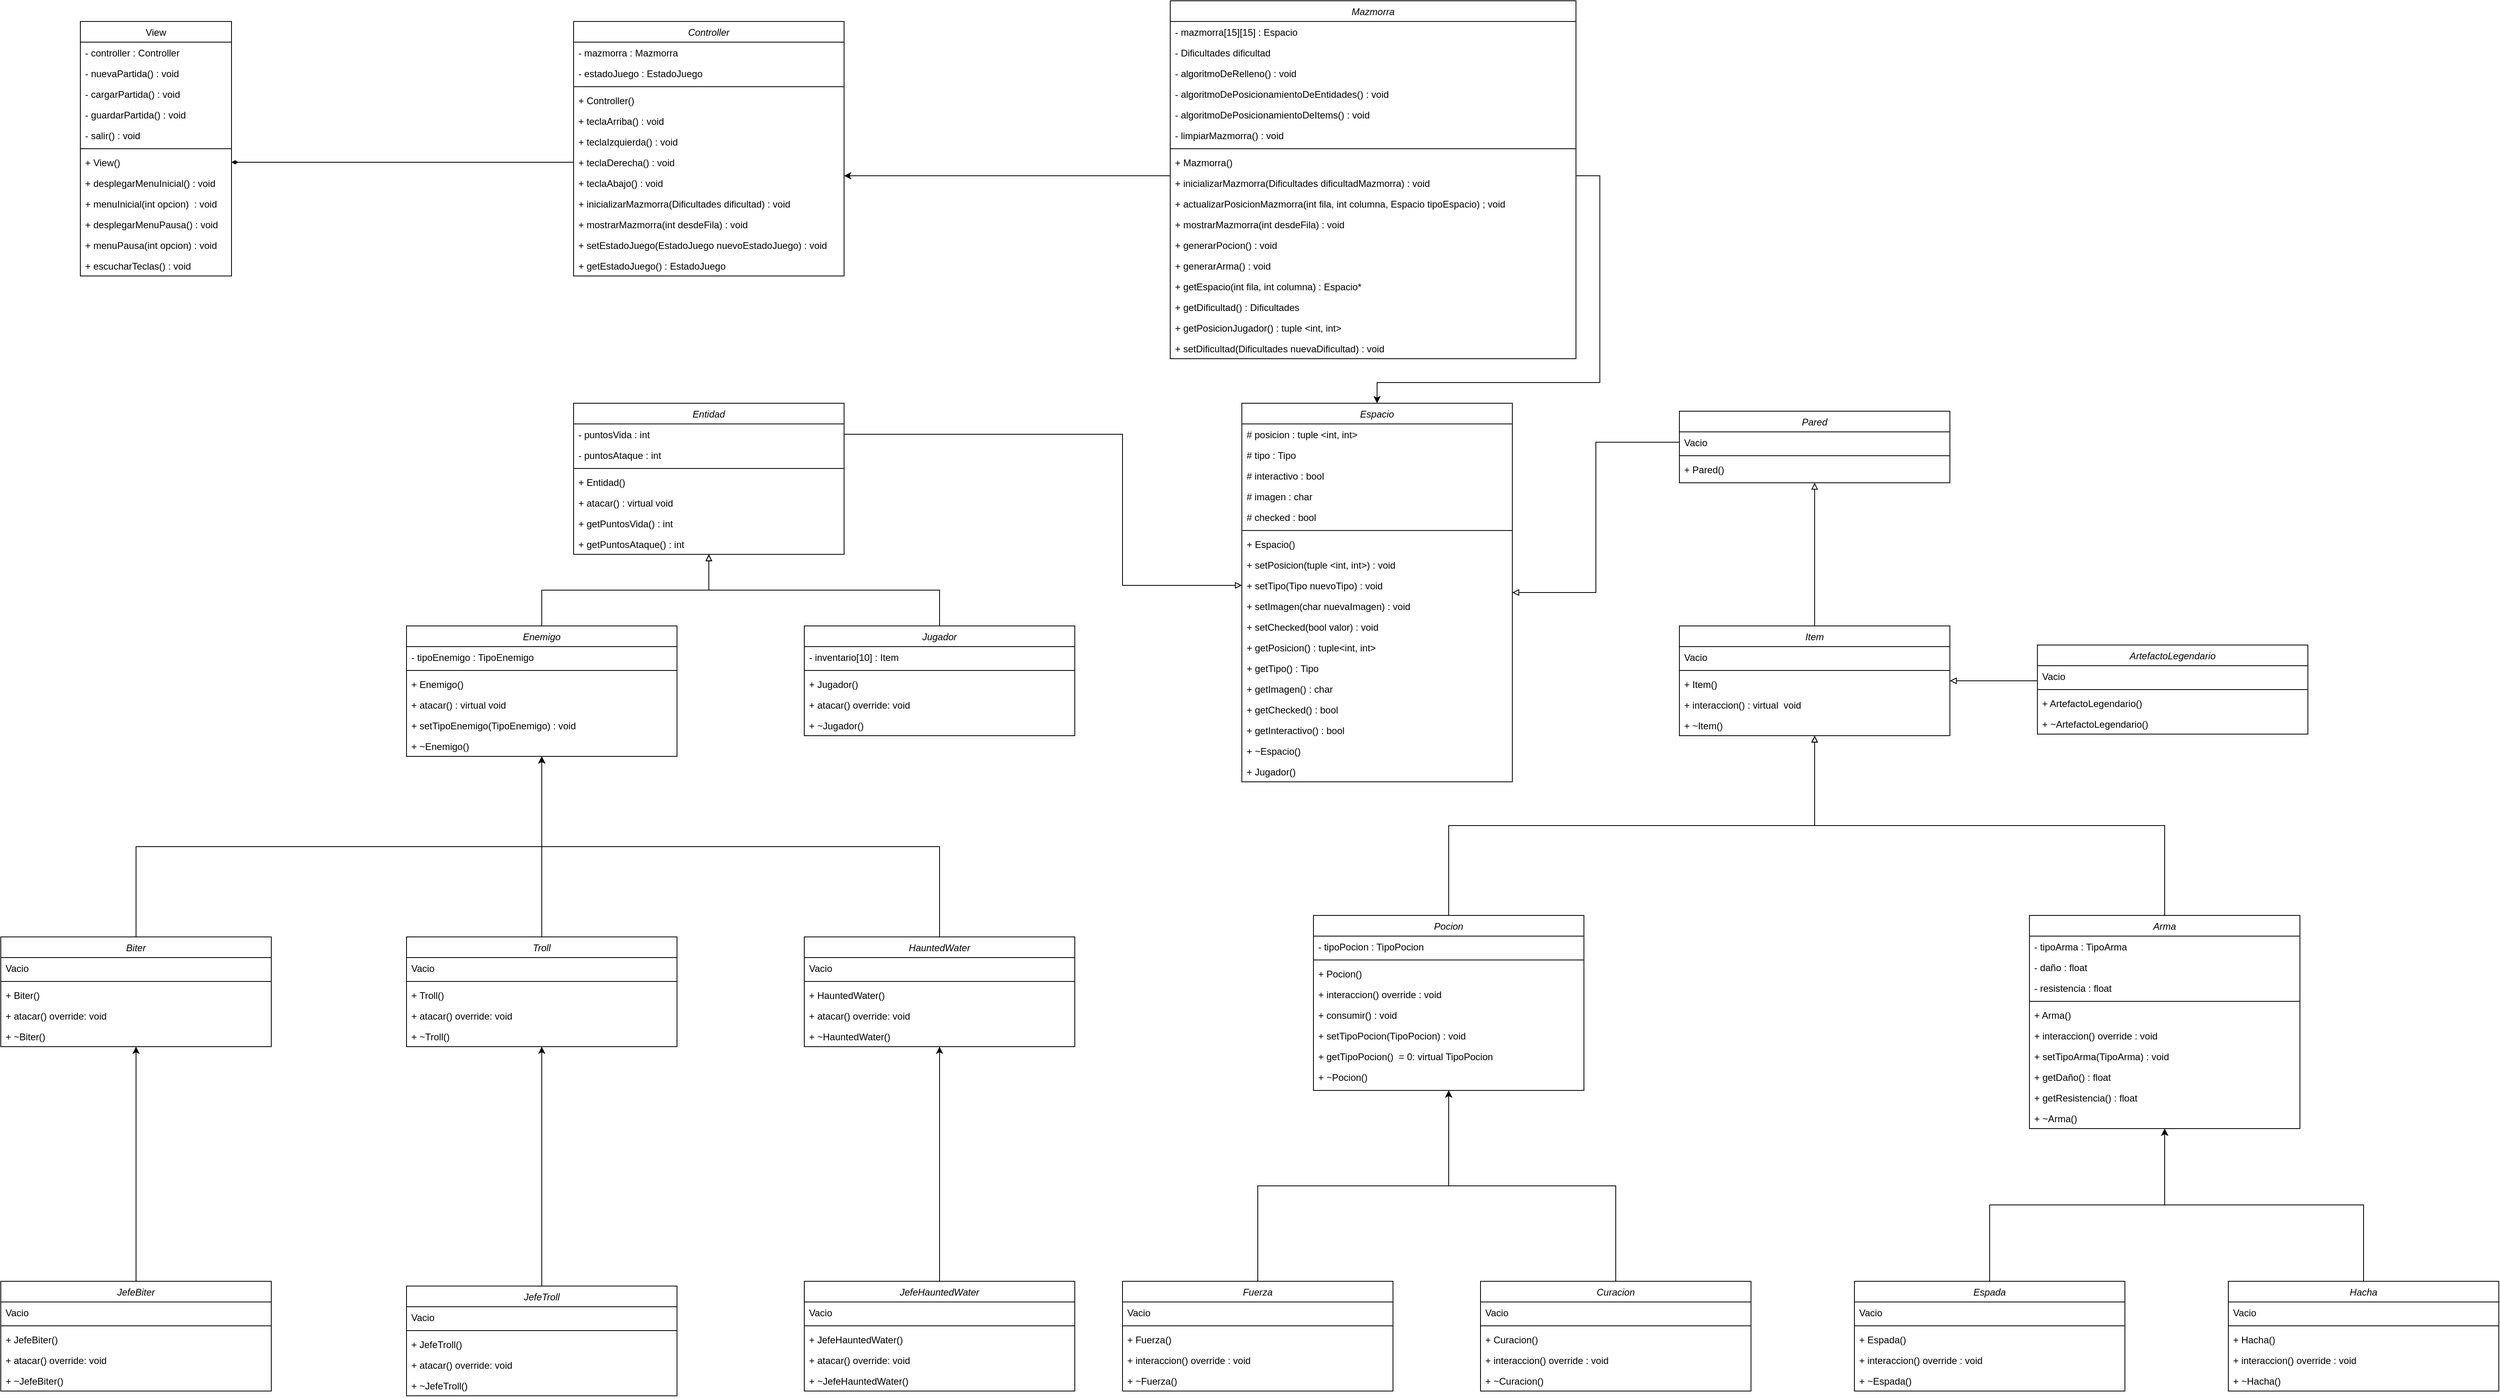 <mxfile version="14.7.0" type="github">
  <diagram id="C5RBs43oDa-KdzZeNtuy" name="Page-1">
    <mxGraphModel dx="8187" dy="3213" grid="1" gridSize="10" guides="1" tooltips="1" connect="1" arrows="1" fold="1" page="1" pageScale="1" pageWidth="1200" pageHeight="1920" math="0" shadow="0">
      <root>
        <mxCell id="WIyWlLk6GJQsqaUBKTNV-0" />
        <mxCell id="WIyWlLk6GJQsqaUBKTNV-1" parent="WIyWlLk6GJQsqaUBKTNV-0" />
        <mxCell id="zkfFHV4jXpPFQw0GAbJ--0" value="Controller" style="swimlane;fontStyle=2;align=center;verticalAlign=top;childLayout=stackLayout;horizontal=1;startSize=26;horizontalStack=0;resizeParent=1;resizeLast=0;collapsible=1;marginBottom=0;rounded=0;shadow=0;strokeWidth=1;" parent="WIyWlLk6GJQsqaUBKTNV-1" vertex="1">
          <mxGeometry x="-1560" y="126" width="340" height="320" as="geometry">
            <mxRectangle x="230" y="140" width="160" height="26" as="alternateBounds" />
          </mxGeometry>
        </mxCell>
        <mxCell id="zkfFHV4jXpPFQw0GAbJ--1" value="- mazmorra : Mazmorra " style="text;align=left;verticalAlign=top;spacingLeft=4;spacingRight=4;overflow=hidden;rotatable=0;points=[[0,0.5],[1,0.5]];portConstraint=eastwest;" parent="zkfFHV4jXpPFQw0GAbJ--0" vertex="1">
          <mxGeometry y="26" width="340" height="26" as="geometry" />
        </mxCell>
        <mxCell id="zkfFHV4jXpPFQw0GAbJ--3" value="- estadoJuego : EstadoJuego" style="text;align=left;verticalAlign=top;spacingLeft=4;spacingRight=4;overflow=hidden;rotatable=0;points=[[0,0.5],[1,0.5]];portConstraint=eastwest;rounded=0;shadow=0;html=0;" parent="zkfFHV4jXpPFQw0GAbJ--0" vertex="1">
          <mxGeometry y="52" width="340" height="26" as="geometry" />
        </mxCell>
        <mxCell id="zkfFHV4jXpPFQw0GAbJ--4" value="" style="line;html=1;strokeWidth=1;align=left;verticalAlign=middle;spacingTop=-1;spacingLeft=3;spacingRight=3;rotatable=0;labelPosition=right;points=[];portConstraint=eastwest;" parent="zkfFHV4jXpPFQw0GAbJ--0" vertex="1">
          <mxGeometry y="78" width="340" height="8" as="geometry" />
        </mxCell>
        <mxCell id="zkfFHV4jXpPFQw0GAbJ--5" value="+ Controller()" style="text;align=left;verticalAlign=top;spacingLeft=4;spacingRight=4;overflow=hidden;rotatable=0;points=[[0,0.5],[1,0.5]];portConstraint=eastwest;" parent="zkfFHV4jXpPFQw0GAbJ--0" vertex="1">
          <mxGeometry y="86" width="340" height="26" as="geometry" />
        </mxCell>
        <mxCell id="2GRMFaSBO9r2TRdRH1V8-9" value="+ teclaArriba() : void" style="text;align=left;verticalAlign=top;spacingLeft=4;spacingRight=4;overflow=hidden;rotatable=0;points=[[0,0.5],[1,0.5]];portConstraint=eastwest;" parent="zkfFHV4jXpPFQw0GAbJ--0" vertex="1">
          <mxGeometry y="112" width="340" height="26" as="geometry" />
        </mxCell>
        <mxCell id="2GRMFaSBO9r2TRdRH1V8-10" value="+ teclaIzquierda() : void" style="text;align=left;verticalAlign=top;spacingLeft=4;spacingRight=4;overflow=hidden;rotatable=0;points=[[0,0.5],[1,0.5]];portConstraint=eastwest;" parent="zkfFHV4jXpPFQw0GAbJ--0" vertex="1">
          <mxGeometry y="138" width="340" height="26" as="geometry" />
        </mxCell>
        <mxCell id="2GRMFaSBO9r2TRdRH1V8-11" value="+ teclaDerecha() : void" style="text;align=left;verticalAlign=top;spacingLeft=4;spacingRight=4;overflow=hidden;rotatable=0;points=[[0,0.5],[1,0.5]];portConstraint=eastwest;" parent="zkfFHV4jXpPFQw0GAbJ--0" vertex="1">
          <mxGeometry y="164" width="340" height="26" as="geometry" />
        </mxCell>
        <mxCell id="2GRMFaSBO9r2TRdRH1V8-12" value="+ teclaAbajo() : void" style="text;align=left;verticalAlign=top;spacingLeft=4;spacingRight=4;overflow=hidden;rotatable=0;points=[[0,0.5],[1,0.5]];portConstraint=eastwest;" parent="zkfFHV4jXpPFQw0GAbJ--0" vertex="1">
          <mxGeometry y="190" width="340" height="26" as="geometry" />
        </mxCell>
        <mxCell id="2GRMFaSBO9r2TRdRH1V8-13" value="+ inicializarMazmorra(Dificultades dificultad) : void" style="text;align=left;verticalAlign=top;spacingLeft=4;spacingRight=4;overflow=hidden;rotatable=0;points=[[0,0.5],[1,0.5]];portConstraint=eastwest;" parent="zkfFHV4jXpPFQw0GAbJ--0" vertex="1">
          <mxGeometry y="216" width="340" height="26" as="geometry" />
        </mxCell>
        <mxCell id="2GRMFaSBO9r2TRdRH1V8-14" value="+ mostrarMazmorra(int desdeFila) : void" style="text;align=left;verticalAlign=top;spacingLeft=4;spacingRight=4;overflow=hidden;rotatable=0;points=[[0,0.5],[1,0.5]];portConstraint=eastwest;" parent="zkfFHV4jXpPFQw0GAbJ--0" vertex="1">
          <mxGeometry y="242" width="340" height="26" as="geometry" />
        </mxCell>
        <mxCell id="2GRMFaSBO9r2TRdRH1V8-15" value="+ setEstadoJuego(EstadoJuego nuevoEstadoJuego) : void" style="text;align=left;verticalAlign=top;spacingLeft=4;spacingRight=4;overflow=hidden;rotatable=0;points=[[0,0.5],[1,0.5]];portConstraint=eastwest;" parent="zkfFHV4jXpPFQw0GAbJ--0" vertex="1">
          <mxGeometry y="268" width="340" height="26" as="geometry" />
        </mxCell>
        <mxCell id="2GRMFaSBO9r2TRdRH1V8-16" value="+ getEstadoJuego() : EstadoJuego " style="text;align=left;verticalAlign=top;spacingLeft=4;spacingRight=4;overflow=hidden;rotatable=0;points=[[0,0.5],[1,0.5]];portConstraint=eastwest;" parent="zkfFHV4jXpPFQw0GAbJ--0" vertex="1">
          <mxGeometry y="294" width="340" height="26" as="geometry" />
        </mxCell>
        <mxCell id="zkfFHV4jXpPFQw0GAbJ--17" value="View" style="swimlane;fontStyle=0;align=center;verticalAlign=top;childLayout=stackLayout;horizontal=1;startSize=26;horizontalStack=0;resizeParent=1;resizeLast=0;collapsible=1;marginBottom=0;rounded=0;shadow=0;strokeWidth=1;" parent="WIyWlLk6GJQsqaUBKTNV-1" vertex="1">
          <mxGeometry x="-2180" y="126" width="190" height="320" as="geometry">
            <mxRectangle x="550" y="140" width="160" height="26" as="alternateBounds" />
          </mxGeometry>
        </mxCell>
        <mxCell id="zkfFHV4jXpPFQw0GAbJ--18" value="- controller : Controller " style="text;align=left;verticalAlign=top;spacingLeft=4;spacingRight=4;overflow=hidden;rotatable=0;points=[[0,0.5],[1,0.5]];portConstraint=eastwest;" parent="zkfFHV4jXpPFQw0GAbJ--17" vertex="1">
          <mxGeometry y="26" width="190" height="26" as="geometry" />
        </mxCell>
        <mxCell id="zkfFHV4jXpPFQw0GAbJ--20" value="- nuevaPartida() : void" style="text;align=left;verticalAlign=top;spacingLeft=4;spacingRight=4;overflow=hidden;rotatable=0;points=[[0,0.5],[1,0.5]];portConstraint=eastwest;rounded=0;shadow=0;html=0;" parent="zkfFHV4jXpPFQw0GAbJ--17" vertex="1">
          <mxGeometry y="52" width="190" height="26" as="geometry" />
        </mxCell>
        <mxCell id="zkfFHV4jXpPFQw0GAbJ--21" value="- cargarPartida() : void" style="text;align=left;verticalAlign=top;spacingLeft=4;spacingRight=4;overflow=hidden;rotatable=0;points=[[0,0.5],[1,0.5]];portConstraint=eastwest;rounded=0;shadow=0;html=0;" parent="zkfFHV4jXpPFQw0GAbJ--17" vertex="1">
          <mxGeometry y="78" width="190" height="26" as="geometry" />
        </mxCell>
        <mxCell id="zkfFHV4jXpPFQw0GAbJ--22" value="- guardarPartida() : void" style="text;align=left;verticalAlign=top;spacingLeft=4;spacingRight=4;overflow=hidden;rotatable=0;points=[[0,0.5],[1,0.5]];portConstraint=eastwest;rounded=0;shadow=0;html=0;" parent="zkfFHV4jXpPFQw0GAbJ--17" vertex="1">
          <mxGeometry y="104" width="190" height="26" as="geometry" />
        </mxCell>
        <mxCell id="2GRMFaSBO9r2TRdRH1V8-0" value="- salir() : void" style="text;align=left;verticalAlign=top;spacingLeft=4;spacingRight=4;overflow=hidden;rotatable=0;points=[[0,0.5],[1,0.5]];portConstraint=eastwest;rounded=0;shadow=0;html=0;" parent="zkfFHV4jXpPFQw0GAbJ--17" vertex="1">
          <mxGeometry y="130" width="190" height="26" as="geometry" />
        </mxCell>
        <mxCell id="zkfFHV4jXpPFQw0GAbJ--23" value="" style="line;html=1;strokeWidth=1;align=left;verticalAlign=middle;spacingTop=-1;spacingLeft=3;spacingRight=3;rotatable=0;labelPosition=right;points=[];portConstraint=eastwest;" parent="zkfFHV4jXpPFQw0GAbJ--17" vertex="1">
          <mxGeometry y="156" width="190" height="8" as="geometry" />
        </mxCell>
        <mxCell id="zkfFHV4jXpPFQw0GAbJ--24" value="+ View()" style="text;align=left;verticalAlign=top;spacingLeft=4;spacingRight=4;overflow=hidden;rotatable=0;points=[[0,0.5],[1,0.5]];portConstraint=eastwest;" parent="zkfFHV4jXpPFQw0GAbJ--17" vertex="1">
          <mxGeometry y="164" width="190" height="26" as="geometry" />
        </mxCell>
        <mxCell id="zkfFHV4jXpPFQw0GAbJ--25" value="+ desplegarMenuInicial() : void" style="text;align=left;verticalAlign=top;spacingLeft=4;spacingRight=4;overflow=hidden;rotatable=0;points=[[0,0.5],[1,0.5]];portConstraint=eastwest;" parent="zkfFHV4jXpPFQw0GAbJ--17" vertex="1">
          <mxGeometry y="190" width="190" height="26" as="geometry" />
        </mxCell>
        <mxCell id="2GRMFaSBO9r2TRdRH1V8-1" value="+ menuInicial(int opcion)  : void" style="text;align=left;verticalAlign=top;spacingLeft=4;spacingRight=4;overflow=hidden;rotatable=0;points=[[0,0.5],[1,0.5]];portConstraint=eastwest;" parent="zkfFHV4jXpPFQw0GAbJ--17" vertex="1">
          <mxGeometry y="216" width="190" height="26" as="geometry" />
        </mxCell>
        <mxCell id="2GRMFaSBO9r2TRdRH1V8-2" value="+ desplegarMenuPausa() : void" style="text;align=left;verticalAlign=top;spacingLeft=4;spacingRight=4;overflow=hidden;rotatable=0;points=[[0,0.5],[1,0.5]];portConstraint=eastwest;" parent="zkfFHV4jXpPFQw0GAbJ--17" vertex="1">
          <mxGeometry y="242" width="190" height="26" as="geometry" />
        </mxCell>
        <mxCell id="2GRMFaSBO9r2TRdRH1V8-4" value="+ menuPausa(int opcion) : void" style="text;align=left;verticalAlign=top;spacingLeft=4;spacingRight=4;overflow=hidden;rotatable=0;points=[[0,0.5],[1,0.5]];portConstraint=eastwest;" parent="zkfFHV4jXpPFQw0GAbJ--17" vertex="1">
          <mxGeometry y="268" width="190" height="26" as="geometry" />
        </mxCell>
        <mxCell id="2GRMFaSBO9r2TRdRH1V8-8" value="+ escucharTeclas() : void" style="text;align=left;verticalAlign=top;spacingLeft=4;spacingRight=4;overflow=hidden;rotatable=0;points=[[0,0.5],[1,0.5]];portConstraint=eastwest;" parent="zkfFHV4jXpPFQw0GAbJ--17" vertex="1">
          <mxGeometry y="294" width="190" height="26" as="geometry" />
        </mxCell>
        <mxCell id="2GRMFaSBO9r2TRdRH1V8-110" style="edgeStyle=orthogonalEdgeStyle;rounded=0;orthogonalLoop=1;jettySize=auto;html=1;exitX=0.5;exitY=0;exitDx=0;exitDy=0;endArrow=block;endFill=0;" parent="WIyWlLk6GJQsqaUBKTNV-1" source="2GRMFaSBO9r2TRdRH1V8-17" target="2GRMFaSBO9r2TRdRH1V8-61" edge="1">
          <mxGeometry relative="1" as="geometry" />
        </mxCell>
        <mxCell id="2GRMFaSBO9r2TRdRH1V8-17" value="Arma" style="swimlane;fontStyle=2;align=center;verticalAlign=top;childLayout=stackLayout;horizontal=1;startSize=26;horizontalStack=0;resizeParent=1;resizeLast=0;collapsible=1;marginBottom=0;rounded=0;shadow=0;strokeWidth=1;" parent="WIyWlLk6GJQsqaUBKTNV-1" vertex="1">
          <mxGeometry x="270" y="1250" width="340" height="268" as="geometry">
            <mxRectangle x="230" y="140" width="160" height="26" as="alternateBounds" />
          </mxGeometry>
        </mxCell>
        <mxCell id="8JtLp7bPuvOUU39rvz76-6" value="- tipoArma : TipoArma" style="text;align=left;verticalAlign=top;spacingLeft=4;spacingRight=4;overflow=hidden;rotatable=0;points=[[0,0.5],[1,0.5]];portConstraint=eastwest;" parent="2GRMFaSBO9r2TRdRH1V8-17" vertex="1">
          <mxGeometry y="26" width="340" height="26" as="geometry" />
        </mxCell>
        <mxCell id="8JtLp7bPuvOUU39rvz76-5" value="- daño : float" style="text;align=left;verticalAlign=top;spacingLeft=4;spacingRight=4;overflow=hidden;rotatable=0;points=[[0,0.5],[1,0.5]];portConstraint=eastwest;" parent="2GRMFaSBO9r2TRdRH1V8-17" vertex="1">
          <mxGeometry y="52" width="340" height="26" as="geometry" />
        </mxCell>
        <mxCell id="2GRMFaSBO9r2TRdRH1V8-18" value="- resistencia : float" style="text;align=left;verticalAlign=top;spacingLeft=4;spacingRight=4;overflow=hidden;rotatable=0;points=[[0,0.5],[1,0.5]];portConstraint=eastwest;" parent="2GRMFaSBO9r2TRdRH1V8-17" vertex="1">
          <mxGeometry y="78" width="340" height="26" as="geometry" />
        </mxCell>
        <mxCell id="2GRMFaSBO9r2TRdRH1V8-20" value="" style="line;html=1;strokeWidth=1;align=left;verticalAlign=middle;spacingTop=-1;spacingLeft=3;spacingRight=3;rotatable=0;labelPosition=right;points=[];portConstraint=eastwest;" parent="2GRMFaSBO9r2TRdRH1V8-17" vertex="1">
          <mxGeometry y="104" width="340" height="8" as="geometry" />
        </mxCell>
        <mxCell id="8JtLp7bPuvOUU39rvz76-4" value="+ Arma()" style="text;align=left;verticalAlign=top;spacingLeft=4;spacingRight=4;overflow=hidden;rotatable=0;points=[[0,0.5],[1,0.5]];portConstraint=eastwest;" parent="2GRMFaSBO9r2TRdRH1V8-17" vertex="1">
          <mxGeometry y="112" width="340" height="26" as="geometry" />
        </mxCell>
        <mxCell id="8JtLp7bPuvOUU39rvz76-10" value="+ interaccion() override : void" style="text;align=left;verticalAlign=top;spacingLeft=4;spacingRight=4;overflow=hidden;rotatable=0;points=[[0,0.5],[1,0.5]];portConstraint=eastwest;" parent="2GRMFaSBO9r2TRdRH1V8-17" vertex="1">
          <mxGeometry y="138" width="340" height="26" as="geometry" />
        </mxCell>
        <mxCell id="8JtLp7bPuvOUU39rvz76-61" value="+ setTipoArma(TipoArma) : void" style="text;align=left;verticalAlign=top;spacingLeft=4;spacingRight=4;overflow=hidden;rotatable=0;points=[[0,0.5],[1,0.5]];portConstraint=eastwest;" parent="2GRMFaSBO9r2TRdRH1V8-17" vertex="1">
          <mxGeometry y="164" width="340" height="26" as="geometry" />
        </mxCell>
        <mxCell id="8JtLp7bPuvOUU39rvz76-11" value="+ getDaño() : float" style="text;align=left;verticalAlign=top;spacingLeft=4;spacingRight=4;overflow=hidden;rotatable=0;points=[[0,0.5],[1,0.5]];portConstraint=eastwest;" parent="2GRMFaSBO9r2TRdRH1V8-17" vertex="1">
          <mxGeometry y="190" width="340" height="26" as="geometry" />
        </mxCell>
        <mxCell id="9jf3q3UYssjwX_LK2hYv-1" value="+ getResistencia() : float" style="text;align=left;verticalAlign=top;spacingLeft=4;spacingRight=4;overflow=hidden;rotatable=0;points=[[0,0.5],[1,0.5]];portConstraint=eastwest;" vertex="1" parent="2GRMFaSBO9r2TRdRH1V8-17">
          <mxGeometry y="216" width="340" height="26" as="geometry" />
        </mxCell>
        <mxCell id="2GRMFaSBO9r2TRdRH1V8-21" value="+ ~Arma()" style="text;align=left;verticalAlign=top;spacingLeft=4;spacingRight=4;overflow=hidden;rotatable=0;points=[[0,0.5],[1,0.5]];portConstraint=eastwest;" parent="2GRMFaSBO9r2TRdRH1V8-17" vertex="1">
          <mxGeometry y="242" width="340" height="26" as="geometry" />
        </mxCell>
        <mxCell id="2GRMFaSBO9r2TRdRH1V8-31" value="ArtefactoLegendario" style="swimlane;fontStyle=2;align=center;verticalAlign=top;childLayout=stackLayout;horizontal=1;startSize=26;horizontalStack=0;resizeParent=1;resizeLast=0;collapsible=1;marginBottom=0;rounded=0;shadow=0;strokeWidth=1;" parent="WIyWlLk6GJQsqaUBKTNV-1" vertex="1">
          <mxGeometry x="280" y="910" width="340" height="112" as="geometry">
            <mxRectangle x="230" y="140" width="160" height="26" as="alternateBounds" />
          </mxGeometry>
        </mxCell>
        <mxCell id="2GRMFaSBO9r2TRdRH1V8-32" value="Vacio" style="text;align=left;verticalAlign=top;spacingLeft=4;spacingRight=4;overflow=hidden;rotatable=0;points=[[0,0.5],[1,0.5]];portConstraint=eastwest;" parent="2GRMFaSBO9r2TRdRH1V8-31" vertex="1">
          <mxGeometry y="26" width="340" height="26" as="geometry" />
        </mxCell>
        <mxCell id="2GRMFaSBO9r2TRdRH1V8-33" value="" style="line;html=1;strokeWidth=1;align=left;verticalAlign=middle;spacingTop=-1;spacingLeft=3;spacingRight=3;rotatable=0;labelPosition=right;points=[];portConstraint=eastwest;" parent="2GRMFaSBO9r2TRdRH1V8-31" vertex="1">
          <mxGeometry y="52" width="340" height="8" as="geometry" />
        </mxCell>
        <mxCell id="2GRMFaSBO9r2TRdRH1V8-34" value="+ ArtefactoLegendario()" style="text;align=left;verticalAlign=top;spacingLeft=4;spacingRight=4;overflow=hidden;rotatable=0;points=[[0,0.5],[1,0.5]];portConstraint=eastwest;" parent="2GRMFaSBO9r2TRdRH1V8-31" vertex="1">
          <mxGeometry y="60" width="340" height="26" as="geometry" />
        </mxCell>
        <mxCell id="9jf3q3UYssjwX_LK2hYv-4" value="+ ~ArtefactoLegendario()" style="text;align=left;verticalAlign=top;spacingLeft=4;spacingRight=4;overflow=hidden;rotatable=0;points=[[0,0.5],[1,0.5]];portConstraint=eastwest;" vertex="1" parent="2GRMFaSBO9r2TRdRH1V8-31">
          <mxGeometry y="86" width="340" height="26" as="geometry" />
        </mxCell>
        <mxCell id="8JtLp7bPuvOUU39rvz76-16" style="edgeStyle=orthogonalEdgeStyle;rounded=0;orthogonalLoop=1;jettySize=auto;html=1;exitX=0.5;exitY=0;exitDx=0;exitDy=0;endArrow=block;endFill=0;" parent="WIyWlLk6GJQsqaUBKTNV-1" source="2GRMFaSBO9r2TRdRH1V8-35" target="2GRMFaSBO9r2TRdRH1V8-95" edge="1">
          <mxGeometry relative="1" as="geometry" />
        </mxCell>
        <mxCell id="2GRMFaSBO9r2TRdRH1V8-35" value="Enemigo" style="swimlane;fontStyle=2;align=center;verticalAlign=top;childLayout=stackLayout;horizontal=1;startSize=26;horizontalStack=0;resizeParent=1;resizeLast=0;collapsible=1;marginBottom=0;rounded=0;shadow=0;strokeWidth=1;" parent="WIyWlLk6GJQsqaUBKTNV-1" vertex="1">
          <mxGeometry x="-1770" y="886" width="340" height="164" as="geometry">
            <mxRectangle x="230" y="140" width="160" height="26" as="alternateBounds" />
          </mxGeometry>
        </mxCell>
        <mxCell id="2GRMFaSBO9r2TRdRH1V8-36" value="- tipoEnemigo : TipoEnemigo" style="text;align=left;verticalAlign=top;spacingLeft=4;spacingRight=4;overflow=hidden;rotatable=0;points=[[0,0.5],[1,0.5]];portConstraint=eastwest;" parent="2GRMFaSBO9r2TRdRH1V8-35" vertex="1">
          <mxGeometry y="26" width="340" height="26" as="geometry" />
        </mxCell>
        <mxCell id="2GRMFaSBO9r2TRdRH1V8-37" value="" style="line;html=1;strokeWidth=1;align=left;verticalAlign=middle;spacingTop=-1;spacingLeft=3;spacingRight=3;rotatable=0;labelPosition=right;points=[];portConstraint=eastwest;" parent="2GRMFaSBO9r2TRdRH1V8-35" vertex="1">
          <mxGeometry y="52" width="340" height="8" as="geometry" />
        </mxCell>
        <mxCell id="9jf3q3UYssjwX_LK2hYv-29" value="+ Enemigo()" style="text;align=left;verticalAlign=top;spacingLeft=4;spacingRight=4;overflow=hidden;rotatable=0;points=[[0,0.5],[1,0.5]];portConstraint=eastwest;" vertex="1" parent="2GRMFaSBO9r2TRdRH1V8-35">
          <mxGeometry y="60" width="340" height="26" as="geometry" />
        </mxCell>
        <mxCell id="9jf3q3UYssjwX_LK2hYv-3" value="+ atacar() : virtual void" style="text;align=left;verticalAlign=top;spacingLeft=4;spacingRight=4;overflow=hidden;rotatable=0;points=[[0,0.5],[1,0.5]];portConstraint=eastwest;" vertex="1" parent="2GRMFaSBO9r2TRdRH1V8-35">
          <mxGeometry y="86" width="340" height="26" as="geometry" />
        </mxCell>
        <mxCell id="9jf3q3UYssjwX_LK2hYv-2" value="+ setTipoEnemigo(TipoEnemigo) : void" style="text;align=left;verticalAlign=top;spacingLeft=4;spacingRight=4;overflow=hidden;rotatable=0;points=[[0,0.5],[1,0.5]];portConstraint=eastwest;" vertex="1" parent="2GRMFaSBO9r2TRdRH1V8-35">
          <mxGeometry y="112" width="340" height="26" as="geometry" />
        </mxCell>
        <mxCell id="2GRMFaSBO9r2TRdRH1V8-38" value="+ ~Enemigo()" style="text;align=left;verticalAlign=top;spacingLeft=4;spacingRight=4;overflow=hidden;rotatable=0;points=[[0,0.5],[1,0.5]];portConstraint=eastwest;" parent="2GRMFaSBO9r2TRdRH1V8-35" vertex="1">
          <mxGeometry y="138" width="340" height="26" as="geometry" />
        </mxCell>
        <mxCell id="2GRMFaSBO9r2TRdRH1V8-39" value="Espacio" style="swimlane;fontStyle=2;align=center;verticalAlign=top;childLayout=stackLayout;horizontal=1;startSize=26;horizontalStack=0;resizeParent=1;resizeLast=0;collapsible=1;marginBottom=0;rounded=0;shadow=0;strokeWidth=1;" parent="WIyWlLk6GJQsqaUBKTNV-1" vertex="1">
          <mxGeometry x="-720" y="606" width="340" height="476" as="geometry">
            <mxRectangle x="230" y="140" width="160" height="26" as="alternateBounds" />
          </mxGeometry>
        </mxCell>
        <mxCell id="2GRMFaSBO9r2TRdRH1V8-44" value="# posicion : tuple &lt;int, int&gt;" style="text;align=left;verticalAlign=top;spacingLeft=4;spacingRight=4;overflow=hidden;rotatable=0;points=[[0,0.5],[1,0.5]];portConstraint=eastwest;" parent="2GRMFaSBO9r2TRdRH1V8-39" vertex="1">
          <mxGeometry y="26" width="340" height="26" as="geometry" />
        </mxCell>
        <mxCell id="2GRMFaSBO9r2TRdRH1V8-45" value="# tipo : Tipo" style="text;align=left;verticalAlign=top;spacingLeft=4;spacingRight=4;overflow=hidden;rotatable=0;points=[[0,0.5],[1,0.5]];portConstraint=eastwest;" parent="2GRMFaSBO9r2TRdRH1V8-39" vertex="1">
          <mxGeometry y="52" width="340" height="26" as="geometry" />
        </mxCell>
        <mxCell id="2GRMFaSBO9r2TRdRH1V8-46" value="# interactivo : bool" style="text;align=left;verticalAlign=top;spacingLeft=4;spacingRight=4;overflow=hidden;rotatable=0;points=[[0,0.5],[1,0.5]];portConstraint=eastwest;" parent="2GRMFaSBO9r2TRdRH1V8-39" vertex="1">
          <mxGeometry y="78" width="340" height="26" as="geometry" />
        </mxCell>
        <mxCell id="2GRMFaSBO9r2TRdRH1V8-47" value="# imagen : char" style="text;align=left;verticalAlign=top;spacingLeft=4;spacingRight=4;overflow=hidden;rotatable=0;points=[[0,0.5],[1,0.5]];portConstraint=eastwest;" parent="2GRMFaSBO9r2TRdRH1V8-39" vertex="1">
          <mxGeometry y="104" width="340" height="26" as="geometry" />
        </mxCell>
        <mxCell id="2GRMFaSBO9r2TRdRH1V8-40" value="# checked : bool" style="text;align=left;verticalAlign=top;spacingLeft=4;spacingRight=4;overflow=hidden;rotatable=0;points=[[0,0.5],[1,0.5]];portConstraint=eastwest;" parent="2GRMFaSBO9r2TRdRH1V8-39" vertex="1">
          <mxGeometry y="130" width="340" height="26" as="geometry" />
        </mxCell>
        <mxCell id="2GRMFaSBO9r2TRdRH1V8-41" value="" style="line;html=1;strokeWidth=1;align=left;verticalAlign=middle;spacingTop=-1;spacingLeft=3;spacingRight=3;rotatable=0;labelPosition=right;points=[];portConstraint=eastwest;" parent="2GRMFaSBO9r2TRdRH1V8-39" vertex="1">
          <mxGeometry y="156" width="340" height="8" as="geometry" />
        </mxCell>
        <mxCell id="2GRMFaSBO9r2TRdRH1V8-48" value="+ Espacio()" style="text;align=left;verticalAlign=top;spacingLeft=4;spacingRight=4;overflow=hidden;rotatable=0;points=[[0,0.5],[1,0.5]];portConstraint=eastwest;" parent="2GRMFaSBO9r2TRdRH1V8-39" vertex="1">
          <mxGeometry y="164" width="340" height="26" as="geometry" />
        </mxCell>
        <mxCell id="2GRMFaSBO9r2TRdRH1V8-49" value="+ setPosicion(tuple &lt;int, int&gt;) : void" style="text;align=left;verticalAlign=top;spacingLeft=4;spacingRight=4;overflow=hidden;rotatable=0;points=[[0,0.5],[1,0.5]];portConstraint=eastwest;" parent="2GRMFaSBO9r2TRdRH1V8-39" vertex="1">
          <mxGeometry y="190" width="340" height="26" as="geometry" />
        </mxCell>
        <mxCell id="2GRMFaSBO9r2TRdRH1V8-50" value="+ setTipo(Tipo nuevoTipo) : void" style="text;align=left;verticalAlign=top;spacingLeft=4;spacingRight=4;overflow=hidden;rotatable=0;points=[[0,0.5],[1,0.5]];portConstraint=eastwest;" parent="2GRMFaSBO9r2TRdRH1V8-39" vertex="1">
          <mxGeometry y="216" width="340" height="26" as="geometry" />
        </mxCell>
        <mxCell id="2GRMFaSBO9r2TRdRH1V8-51" value="+ setImagen(char nuevaImagen) : void" style="text;align=left;verticalAlign=top;spacingLeft=4;spacingRight=4;overflow=hidden;rotatable=0;points=[[0,0.5],[1,0.5]];portConstraint=eastwest;" parent="2GRMFaSBO9r2TRdRH1V8-39" vertex="1">
          <mxGeometry y="242" width="340" height="26" as="geometry" />
        </mxCell>
        <mxCell id="2GRMFaSBO9r2TRdRH1V8-52" value="+ setChecked(bool valor) : void" style="text;align=left;verticalAlign=top;spacingLeft=4;spacingRight=4;overflow=hidden;rotatable=0;points=[[0,0.5],[1,0.5]];portConstraint=eastwest;" parent="2GRMFaSBO9r2TRdRH1V8-39" vertex="1">
          <mxGeometry y="268" width="340" height="26" as="geometry" />
        </mxCell>
        <mxCell id="2GRMFaSBO9r2TRdRH1V8-53" value="+ getPosicion() : tuple&lt;int, int&gt;" style="text;align=left;verticalAlign=top;spacingLeft=4;spacingRight=4;overflow=hidden;rotatable=0;points=[[0,0.5],[1,0.5]];portConstraint=eastwest;" parent="2GRMFaSBO9r2TRdRH1V8-39" vertex="1">
          <mxGeometry y="294" width="340" height="26" as="geometry" />
        </mxCell>
        <mxCell id="2GRMFaSBO9r2TRdRH1V8-54" value="+ getTipo() : Tipo" style="text;align=left;verticalAlign=top;spacingLeft=4;spacingRight=4;overflow=hidden;rotatable=0;points=[[0,0.5],[1,0.5]];portConstraint=eastwest;" parent="2GRMFaSBO9r2TRdRH1V8-39" vertex="1">
          <mxGeometry y="320" width="340" height="26" as="geometry" />
        </mxCell>
        <mxCell id="2GRMFaSBO9r2TRdRH1V8-55" value="+ getImagen() : char" style="text;align=left;verticalAlign=top;spacingLeft=4;spacingRight=4;overflow=hidden;rotatable=0;points=[[0,0.5],[1,0.5]];portConstraint=eastwest;" parent="2GRMFaSBO9r2TRdRH1V8-39" vertex="1">
          <mxGeometry y="346" width="340" height="26" as="geometry" />
        </mxCell>
        <mxCell id="2GRMFaSBO9r2TRdRH1V8-56" value="+ getChecked() : bool" style="text;align=left;verticalAlign=top;spacingLeft=4;spacingRight=4;overflow=hidden;rotatable=0;points=[[0,0.5],[1,0.5]];portConstraint=eastwest;" parent="2GRMFaSBO9r2TRdRH1V8-39" vertex="1">
          <mxGeometry y="372" width="340" height="26" as="geometry" />
        </mxCell>
        <mxCell id="2GRMFaSBO9r2TRdRH1V8-57" value="+ getInteractivo() : bool&#xa; " style="text;align=left;verticalAlign=top;spacingLeft=4;spacingRight=4;overflow=hidden;rotatable=0;points=[[0,0.5],[1,0.5]];portConstraint=eastwest;" parent="2GRMFaSBO9r2TRdRH1V8-39" vertex="1">
          <mxGeometry y="398" width="340" height="26" as="geometry" />
        </mxCell>
        <mxCell id="2GRMFaSBO9r2TRdRH1V8-42" value="+ ~Espacio() " style="text;align=left;verticalAlign=top;spacingLeft=4;spacingRight=4;overflow=hidden;rotatable=0;points=[[0,0.5],[1,0.5]];portConstraint=eastwest;" parent="2GRMFaSBO9r2TRdRH1V8-39" vertex="1">
          <mxGeometry y="424" width="340" height="26" as="geometry" />
        </mxCell>
        <mxCell id="9jf3q3UYssjwX_LK2hYv-26" value="+ Jugador()" style="text;align=left;verticalAlign=top;spacingLeft=4;spacingRight=4;overflow=hidden;rotatable=0;points=[[0,0.5],[1,0.5]];portConstraint=eastwest;" vertex="1" parent="2GRMFaSBO9r2TRdRH1V8-39">
          <mxGeometry y="450" width="340" height="26" as="geometry" />
        </mxCell>
        <mxCell id="2GRMFaSBO9r2TRdRH1V8-114" style="edgeStyle=orthogonalEdgeStyle;rounded=0;orthogonalLoop=1;jettySize=auto;html=1;exitX=0.5;exitY=0;exitDx=0;exitDy=0;endArrow=block;endFill=0;" parent="WIyWlLk6GJQsqaUBKTNV-1" source="2GRMFaSBO9r2TRdRH1V8-61" edge="1">
          <mxGeometry relative="1" as="geometry">
            <mxPoint y="706" as="targetPoint" />
          </mxGeometry>
        </mxCell>
        <mxCell id="2GRMFaSBO9r2TRdRH1V8-61" value="Item" style="swimlane;fontStyle=2;align=center;verticalAlign=top;childLayout=stackLayout;horizontal=1;startSize=26;horizontalStack=0;resizeParent=1;resizeLast=0;collapsible=1;marginBottom=0;rounded=0;shadow=0;strokeWidth=1;" parent="WIyWlLk6GJQsqaUBKTNV-1" vertex="1">
          <mxGeometry x="-170" y="886" width="340" height="138" as="geometry">
            <mxRectangle x="230" y="140" width="160" height="26" as="alternateBounds" />
          </mxGeometry>
        </mxCell>
        <mxCell id="2GRMFaSBO9r2TRdRH1V8-62" value="Vacio" style="text;align=left;verticalAlign=top;spacingLeft=4;spacingRight=4;overflow=hidden;rotatable=0;points=[[0,0.5],[1,0.5]];portConstraint=eastwest;" parent="2GRMFaSBO9r2TRdRH1V8-61" vertex="1">
          <mxGeometry y="26" width="340" height="26" as="geometry" />
        </mxCell>
        <mxCell id="2GRMFaSBO9r2TRdRH1V8-63" value="" style="line;html=1;strokeWidth=1;align=left;verticalAlign=middle;spacingTop=-1;spacingLeft=3;spacingRight=3;rotatable=0;labelPosition=right;points=[];portConstraint=eastwest;" parent="2GRMFaSBO9r2TRdRH1V8-61" vertex="1">
          <mxGeometry y="52" width="340" height="8" as="geometry" />
        </mxCell>
        <mxCell id="2GRMFaSBO9r2TRdRH1V8-71" value="+ Item()" style="text;align=left;verticalAlign=top;spacingLeft=4;spacingRight=4;overflow=hidden;rotatable=0;points=[[0,0.5],[1,0.5]];portConstraint=eastwest;" parent="2GRMFaSBO9r2TRdRH1V8-61" vertex="1">
          <mxGeometry y="60" width="340" height="26" as="geometry" />
        </mxCell>
        <mxCell id="2GRMFaSBO9r2TRdRH1V8-72" value="+ interaccion() : virtual  void" style="text;align=left;verticalAlign=top;spacingLeft=4;spacingRight=4;overflow=hidden;rotatable=0;points=[[0,0.5],[1,0.5]];portConstraint=eastwest;" parent="2GRMFaSBO9r2TRdRH1V8-61" vertex="1">
          <mxGeometry y="86" width="340" height="26" as="geometry" />
        </mxCell>
        <mxCell id="2GRMFaSBO9r2TRdRH1V8-64" value="+ ~Item()" style="text;align=left;verticalAlign=top;spacingLeft=4;spacingRight=4;overflow=hidden;rotatable=0;points=[[0,0.5],[1,0.5]];portConstraint=eastwest;" parent="2GRMFaSBO9r2TRdRH1V8-61" vertex="1">
          <mxGeometry y="112" width="340" height="26" as="geometry" />
        </mxCell>
        <mxCell id="8JtLp7bPuvOUU39rvz76-17" style="edgeStyle=orthogonalEdgeStyle;rounded=0;orthogonalLoop=1;jettySize=auto;html=1;exitX=0.5;exitY=0;exitDx=0;exitDy=0;endArrow=block;endFill=0;" parent="WIyWlLk6GJQsqaUBKTNV-1" source="2GRMFaSBO9r2TRdRH1V8-65" target="2GRMFaSBO9r2TRdRH1V8-95" edge="1">
          <mxGeometry relative="1" as="geometry" />
        </mxCell>
        <mxCell id="2GRMFaSBO9r2TRdRH1V8-65" value="Jugador" style="swimlane;fontStyle=2;align=center;verticalAlign=top;childLayout=stackLayout;horizontal=1;startSize=26;horizontalStack=0;resizeParent=1;resizeLast=0;collapsible=1;marginBottom=0;rounded=0;shadow=0;strokeWidth=1;" parent="WIyWlLk6GJQsqaUBKTNV-1" vertex="1">
          <mxGeometry x="-1270" y="886" width="340" height="138" as="geometry">
            <mxRectangle x="230" y="140" width="160" height="26" as="alternateBounds" />
          </mxGeometry>
        </mxCell>
        <mxCell id="2GRMFaSBO9r2TRdRH1V8-66" value="- inventario[10] : Item" style="text;align=left;verticalAlign=top;spacingLeft=4;spacingRight=4;overflow=hidden;rotatable=0;points=[[0,0.5],[1,0.5]];portConstraint=eastwest;" parent="2GRMFaSBO9r2TRdRH1V8-65" vertex="1">
          <mxGeometry y="26" width="340" height="26" as="geometry" />
        </mxCell>
        <mxCell id="2GRMFaSBO9r2TRdRH1V8-67" value="" style="line;html=1;strokeWidth=1;align=left;verticalAlign=middle;spacingTop=-1;spacingLeft=3;spacingRight=3;rotatable=0;labelPosition=right;points=[];portConstraint=eastwest;" parent="2GRMFaSBO9r2TRdRH1V8-65" vertex="1">
          <mxGeometry y="52" width="340" height="8" as="geometry" />
        </mxCell>
        <mxCell id="9jf3q3UYssjwX_LK2hYv-65" value="+ Jugador()" style="text;align=left;verticalAlign=top;spacingLeft=4;spacingRight=4;overflow=hidden;rotatable=0;points=[[0,0.5],[1,0.5]];portConstraint=eastwest;" vertex="1" parent="2GRMFaSBO9r2TRdRH1V8-65">
          <mxGeometry y="60" width="340" height="26" as="geometry" />
        </mxCell>
        <mxCell id="9jf3q3UYssjwX_LK2hYv-28" value="+ atacar() override: void" style="text;align=left;verticalAlign=top;spacingLeft=4;spacingRight=4;overflow=hidden;rotatable=0;points=[[0,0.5],[1,0.5]];portConstraint=eastwest;" vertex="1" parent="2GRMFaSBO9r2TRdRH1V8-65">
          <mxGeometry y="86" width="340" height="26" as="geometry" />
        </mxCell>
        <mxCell id="2GRMFaSBO9r2TRdRH1V8-68" value="+ ~Jugador()" style="text;align=left;verticalAlign=top;spacingLeft=4;spacingRight=4;overflow=hidden;rotatable=0;points=[[0,0.5],[1,0.5]];portConstraint=eastwest;" parent="2GRMFaSBO9r2TRdRH1V8-65" vertex="1">
          <mxGeometry y="112" width="340" height="26" as="geometry" />
        </mxCell>
        <mxCell id="2GRMFaSBO9r2TRdRH1V8-73" value="Mazmorra" style="swimlane;fontStyle=2;align=center;verticalAlign=top;childLayout=stackLayout;horizontal=1;startSize=26;horizontalStack=0;resizeParent=1;resizeLast=0;collapsible=1;marginBottom=0;rounded=0;shadow=0;strokeWidth=1;" parent="WIyWlLk6GJQsqaUBKTNV-1" vertex="1">
          <mxGeometry x="-810" y="100" width="510" height="450" as="geometry">
            <mxRectangle x="230" y="140" width="160" height="26" as="alternateBounds" />
          </mxGeometry>
        </mxCell>
        <mxCell id="2GRMFaSBO9r2TRdRH1V8-81" value="- mazmorra[15][15] : Espacio" style="text;align=left;verticalAlign=top;spacingLeft=4;spacingRight=4;overflow=hidden;rotatable=0;points=[[0,0.5],[1,0.5]];portConstraint=eastwest;" parent="2GRMFaSBO9r2TRdRH1V8-73" vertex="1">
          <mxGeometry y="26" width="510" height="26" as="geometry" />
        </mxCell>
        <mxCell id="2GRMFaSBO9r2TRdRH1V8-82" value="- Dificultades dificultad" style="text;align=left;verticalAlign=top;spacingLeft=4;spacingRight=4;overflow=hidden;rotatable=0;points=[[0,0.5],[1,0.5]];portConstraint=eastwest;" parent="2GRMFaSBO9r2TRdRH1V8-73" vertex="1">
          <mxGeometry y="52" width="510" height="26" as="geometry" />
        </mxCell>
        <mxCell id="2GRMFaSBO9r2TRdRH1V8-83" value="- algoritmoDeRelleno() : void" style="text;align=left;verticalAlign=top;spacingLeft=4;spacingRight=4;overflow=hidden;rotatable=0;points=[[0,0.5],[1,0.5]];portConstraint=eastwest;" parent="2GRMFaSBO9r2TRdRH1V8-73" vertex="1">
          <mxGeometry y="78" width="510" height="26" as="geometry" />
        </mxCell>
        <mxCell id="9jf3q3UYssjwX_LK2hYv-66" value="- algoritmoDePosicionamientoDeEntidades() : void" style="text;align=left;verticalAlign=top;spacingLeft=4;spacingRight=4;overflow=hidden;rotatable=0;points=[[0,0.5],[1,0.5]];portConstraint=eastwest;" vertex="1" parent="2GRMFaSBO9r2TRdRH1V8-73">
          <mxGeometry y="104" width="510" height="26" as="geometry" />
        </mxCell>
        <mxCell id="9jf3q3UYssjwX_LK2hYv-67" value="- algoritmoDePosicionamientoDeItems() : void" style="text;align=left;verticalAlign=top;spacingLeft=4;spacingRight=4;overflow=hidden;rotatable=0;points=[[0,0.5],[1,0.5]];portConstraint=eastwest;" vertex="1" parent="2GRMFaSBO9r2TRdRH1V8-73">
          <mxGeometry y="130" width="510" height="26" as="geometry" />
        </mxCell>
        <mxCell id="2GRMFaSBO9r2TRdRH1V8-74" value="- limpiarMazmorra() : void" style="text;align=left;verticalAlign=top;spacingLeft=4;spacingRight=4;overflow=hidden;rotatable=0;points=[[0,0.5],[1,0.5]];portConstraint=eastwest;" parent="2GRMFaSBO9r2TRdRH1V8-73" vertex="1">
          <mxGeometry y="156" width="510" height="26" as="geometry" />
        </mxCell>
        <mxCell id="2GRMFaSBO9r2TRdRH1V8-75" value="" style="line;html=1;strokeWidth=1;align=left;verticalAlign=middle;spacingTop=-1;spacingLeft=3;spacingRight=3;rotatable=0;labelPosition=right;points=[];portConstraint=eastwest;" parent="2GRMFaSBO9r2TRdRH1V8-73" vertex="1">
          <mxGeometry y="182" width="510" height="8" as="geometry" />
        </mxCell>
        <mxCell id="2GRMFaSBO9r2TRdRH1V8-84" value="+ Mazmorra()" style="text;align=left;verticalAlign=top;spacingLeft=4;spacingRight=4;overflow=hidden;rotatable=0;points=[[0,0.5],[1,0.5]];portConstraint=eastwest;" parent="2GRMFaSBO9r2TRdRH1V8-73" vertex="1">
          <mxGeometry y="190" width="510" height="26" as="geometry" />
        </mxCell>
        <mxCell id="2GRMFaSBO9r2TRdRH1V8-85" value="+ inicializarMazmorra(Dificultades dificultadMazmorra) : void " style="text;align=left;verticalAlign=top;spacingLeft=4;spacingRight=4;overflow=hidden;rotatable=0;points=[[0,0.5],[1,0.5]];portConstraint=eastwest;" parent="2GRMFaSBO9r2TRdRH1V8-73" vertex="1">
          <mxGeometry y="216" width="510" height="26" as="geometry" />
        </mxCell>
        <mxCell id="2GRMFaSBO9r2TRdRH1V8-86" value="+ actualizarPosicionMazmorra(int fila, int columna, Espacio tipoEspacio) ; void" style="text;align=left;verticalAlign=top;spacingLeft=4;spacingRight=4;overflow=hidden;rotatable=0;points=[[0,0.5],[1,0.5]];portConstraint=eastwest;" parent="2GRMFaSBO9r2TRdRH1V8-73" vertex="1">
          <mxGeometry y="242" width="510" height="26" as="geometry" />
        </mxCell>
        <mxCell id="8JtLp7bPuvOUU39rvz76-19" value="+ mostrarMazmorra(int desdeFila) : void " style="text;align=left;verticalAlign=top;spacingLeft=4;spacingRight=4;overflow=hidden;rotatable=0;points=[[0,0.5],[1,0.5]];portConstraint=eastwest;" parent="2GRMFaSBO9r2TRdRH1V8-73" vertex="1">
          <mxGeometry y="268" width="510" height="26" as="geometry" />
        </mxCell>
        <mxCell id="8JtLp7bPuvOUU39rvz76-20" value="+ generarPocion() : void " style="text;align=left;verticalAlign=top;spacingLeft=4;spacingRight=4;overflow=hidden;rotatable=0;points=[[0,0.5],[1,0.5]];portConstraint=eastwest;" parent="2GRMFaSBO9r2TRdRH1V8-73" vertex="1">
          <mxGeometry y="294" width="510" height="26" as="geometry" />
        </mxCell>
        <mxCell id="2GRMFaSBO9r2TRdRH1V8-76" value="+ generarArma() : void " style="text;align=left;verticalAlign=top;spacingLeft=4;spacingRight=4;overflow=hidden;rotatable=0;points=[[0,0.5],[1,0.5]];portConstraint=eastwest;" parent="2GRMFaSBO9r2TRdRH1V8-73" vertex="1">
          <mxGeometry y="320" width="510" height="26" as="geometry" />
        </mxCell>
        <mxCell id="2GRMFaSBO9r2TRdRH1V8-88" value="+ getEspacio(int fila, int columna) : Espacio*" style="text;align=left;verticalAlign=top;spacingLeft=4;spacingRight=4;overflow=hidden;rotatable=0;points=[[0,0.5],[1,0.5]];portConstraint=eastwest;" parent="2GRMFaSBO9r2TRdRH1V8-73" vertex="1">
          <mxGeometry y="346" width="510" height="26" as="geometry" />
        </mxCell>
        <mxCell id="2GRMFaSBO9r2TRdRH1V8-89" value="+ getDificultad() : Dificultades" style="text;align=left;verticalAlign=top;spacingLeft=4;spacingRight=4;overflow=hidden;rotatable=0;points=[[0,0.5],[1,0.5]];portConstraint=eastwest;" parent="2GRMFaSBO9r2TRdRH1V8-73" vertex="1">
          <mxGeometry y="372" width="510" height="26" as="geometry" />
        </mxCell>
        <mxCell id="2GRMFaSBO9r2TRdRH1V8-90" value="+ getPosicionJugador() : tuple &lt;int, int&gt;" style="text;align=left;verticalAlign=top;spacingLeft=4;spacingRight=4;overflow=hidden;rotatable=0;points=[[0,0.5],[1,0.5]];portConstraint=eastwest;" parent="2GRMFaSBO9r2TRdRH1V8-73" vertex="1">
          <mxGeometry y="398" width="510" height="26" as="geometry" />
        </mxCell>
        <mxCell id="2GRMFaSBO9r2TRdRH1V8-87" value="+ setDificultad(Dificultades nuevaDificultad) : void" style="text;align=left;verticalAlign=top;spacingLeft=4;spacingRight=4;overflow=hidden;rotatable=0;points=[[0,0.5],[1,0.5]];portConstraint=eastwest;" parent="2GRMFaSBO9r2TRdRH1V8-73" vertex="1">
          <mxGeometry y="424" width="510" height="26" as="geometry" />
        </mxCell>
        <mxCell id="2GRMFaSBO9r2TRdRH1V8-111" style="edgeStyle=orthogonalEdgeStyle;rounded=0;orthogonalLoop=1;jettySize=auto;html=1;exitX=0.5;exitY=0;exitDx=0;exitDy=0;endArrow=block;endFill=0;" parent="WIyWlLk6GJQsqaUBKTNV-1" source="2GRMFaSBO9r2TRdRH1V8-77" target="2GRMFaSBO9r2TRdRH1V8-61" edge="1">
          <mxGeometry relative="1" as="geometry" />
        </mxCell>
        <mxCell id="2GRMFaSBO9r2TRdRH1V8-77" value="Pocion" style="swimlane;fontStyle=2;align=center;verticalAlign=top;childLayout=stackLayout;horizontal=1;startSize=26;horizontalStack=0;resizeParent=1;resizeLast=0;collapsible=1;marginBottom=0;rounded=0;shadow=0;strokeWidth=1;" parent="WIyWlLk6GJQsqaUBKTNV-1" vertex="1">
          <mxGeometry x="-630" y="1250" width="340" height="220" as="geometry">
            <mxRectangle x="230" y="140" width="160" height="26" as="alternateBounds" />
          </mxGeometry>
        </mxCell>
        <mxCell id="8JtLp7bPuvOUU39rvz76-12" value="- tipoPocion : TipoPocion" style="text;align=left;verticalAlign=top;spacingLeft=4;spacingRight=4;overflow=hidden;rotatable=0;points=[[0,0.5],[1,0.5]];portConstraint=eastwest;" parent="2GRMFaSBO9r2TRdRH1V8-77" vertex="1">
          <mxGeometry y="26" width="340" height="26" as="geometry" />
        </mxCell>
        <mxCell id="2GRMFaSBO9r2TRdRH1V8-79" value="" style="line;html=1;strokeWidth=1;align=left;verticalAlign=middle;spacingTop=-1;spacingLeft=3;spacingRight=3;rotatable=0;labelPosition=right;points=[];portConstraint=eastwest;" parent="2GRMFaSBO9r2TRdRH1V8-77" vertex="1">
          <mxGeometry y="52" width="340" height="8" as="geometry" />
        </mxCell>
        <mxCell id="8JtLp7bPuvOUU39rvz76-3" value="+ Pocion()" style="text;align=left;verticalAlign=top;spacingLeft=4;spacingRight=4;overflow=hidden;rotatable=0;points=[[0,0.5],[1,0.5]];portConstraint=eastwest;" parent="2GRMFaSBO9r2TRdRH1V8-77" vertex="1">
          <mxGeometry y="60" width="340" height="26" as="geometry" />
        </mxCell>
        <mxCell id="8JtLp7bPuvOUU39rvz76-7" value="+ interaccion() override : void" style="text;align=left;verticalAlign=top;spacingLeft=4;spacingRight=4;overflow=hidden;rotatable=0;points=[[0,0.5],[1,0.5]];portConstraint=eastwest;" parent="2GRMFaSBO9r2TRdRH1V8-77" vertex="1">
          <mxGeometry y="86" width="340" height="26" as="geometry" />
        </mxCell>
        <mxCell id="8JtLp7bPuvOUU39rvz76-8" value="+ consumir() : void" style="text;align=left;verticalAlign=top;spacingLeft=4;spacingRight=4;overflow=hidden;rotatable=0;points=[[0,0.5],[1,0.5]];portConstraint=eastwest;" parent="2GRMFaSBO9r2TRdRH1V8-77" vertex="1">
          <mxGeometry y="112" width="340" height="26" as="geometry" />
        </mxCell>
        <mxCell id="8JtLp7bPuvOUU39rvz76-9" value="+ setTipoPocion(TipoPocion) : void" style="text;align=left;verticalAlign=top;spacingLeft=4;spacingRight=4;overflow=hidden;rotatable=0;points=[[0,0.5],[1,0.5]];portConstraint=eastwest;" parent="2GRMFaSBO9r2TRdRH1V8-77" vertex="1">
          <mxGeometry y="138" width="340" height="26" as="geometry" />
        </mxCell>
        <mxCell id="8JtLp7bPuvOUU39rvz76-62" value="+ getTipoPocion()  = 0: virtual TipoPocion" style="text;align=left;verticalAlign=top;spacingLeft=4;spacingRight=4;overflow=hidden;rotatable=0;points=[[0,0.5],[1,0.5]];portConstraint=eastwest;" parent="2GRMFaSBO9r2TRdRH1V8-77" vertex="1">
          <mxGeometry y="164" width="340" height="26" as="geometry" />
        </mxCell>
        <mxCell id="2GRMFaSBO9r2TRdRH1V8-80" value="+ ~Pocion()" style="text;align=left;verticalAlign=top;spacingLeft=4;spacingRight=4;overflow=hidden;rotatable=0;points=[[0,0.5],[1,0.5]];portConstraint=eastwest;" parent="2GRMFaSBO9r2TRdRH1V8-77" vertex="1">
          <mxGeometry y="190" width="340" height="26" as="geometry" />
        </mxCell>
        <mxCell id="2GRMFaSBO9r2TRdRH1V8-91" value="Pared" style="swimlane;fontStyle=2;align=center;verticalAlign=top;childLayout=stackLayout;horizontal=1;startSize=26;horizontalStack=0;resizeParent=1;resizeLast=0;collapsible=1;marginBottom=0;rounded=0;shadow=0;strokeWidth=1;" parent="WIyWlLk6GJQsqaUBKTNV-1" vertex="1">
          <mxGeometry x="-170" y="616" width="340" height="90" as="geometry">
            <mxRectangle x="230" y="140" width="160" height="26" as="alternateBounds" />
          </mxGeometry>
        </mxCell>
        <mxCell id="2GRMFaSBO9r2TRdRH1V8-92" value="Vacio" style="text;align=left;verticalAlign=top;spacingLeft=4;spacingRight=4;overflow=hidden;rotatable=0;points=[[0,0.5],[1,0.5]];portConstraint=eastwest;" parent="2GRMFaSBO9r2TRdRH1V8-91" vertex="1">
          <mxGeometry y="26" width="340" height="26" as="geometry" />
        </mxCell>
        <mxCell id="2GRMFaSBO9r2TRdRH1V8-93" value="" style="line;html=1;strokeWidth=1;align=left;verticalAlign=middle;spacingTop=-1;spacingLeft=3;spacingRight=3;rotatable=0;labelPosition=right;points=[];portConstraint=eastwest;" parent="2GRMFaSBO9r2TRdRH1V8-91" vertex="1">
          <mxGeometry y="52" width="340" height="8" as="geometry" />
        </mxCell>
        <mxCell id="2GRMFaSBO9r2TRdRH1V8-94" value="+ Pared()" style="text;align=left;verticalAlign=top;spacingLeft=4;spacingRight=4;overflow=hidden;rotatable=0;points=[[0,0.5],[1,0.5]];portConstraint=eastwest;" parent="2GRMFaSBO9r2TRdRH1V8-91" vertex="1">
          <mxGeometry y="60" width="340" height="26" as="geometry" />
        </mxCell>
        <mxCell id="2GRMFaSBO9r2TRdRH1V8-95" value="Entidad" style="swimlane;fontStyle=2;align=center;verticalAlign=top;childLayout=stackLayout;horizontal=1;startSize=26;horizontalStack=0;resizeParent=1;resizeLast=0;collapsible=1;marginBottom=0;rounded=0;shadow=0;strokeWidth=1;" parent="WIyWlLk6GJQsqaUBKTNV-1" vertex="1">
          <mxGeometry x="-1560" y="606" width="340" height="190" as="geometry">
            <mxRectangle x="230" y="140" width="160" height="26" as="alternateBounds" />
          </mxGeometry>
        </mxCell>
        <mxCell id="8JtLp7bPuvOUU39rvz76-13" value="- puntosVida : int" style="text;align=left;verticalAlign=top;spacingLeft=4;spacingRight=4;overflow=hidden;rotatable=0;points=[[0,0.5],[1,0.5]];portConstraint=eastwest;" parent="2GRMFaSBO9r2TRdRH1V8-95" vertex="1">
          <mxGeometry y="26" width="340" height="26" as="geometry" />
        </mxCell>
        <mxCell id="2GRMFaSBO9r2TRdRH1V8-96" value="- puntosAtaque : int" style="text;align=left;verticalAlign=top;spacingLeft=4;spacingRight=4;overflow=hidden;rotatable=0;points=[[0,0.5],[1,0.5]];portConstraint=eastwest;" parent="2GRMFaSBO9r2TRdRH1V8-95" vertex="1">
          <mxGeometry y="52" width="340" height="26" as="geometry" />
        </mxCell>
        <mxCell id="2GRMFaSBO9r2TRdRH1V8-97" value="" style="line;html=1;strokeWidth=1;align=left;verticalAlign=middle;spacingTop=-1;spacingLeft=3;spacingRight=3;rotatable=0;labelPosition=right;points=[];portConstraint=eastwest;" parent="2GRMFaSBO9r2TRdRH1V8-95" vertex="1">
          <mxGeometry y="78" width="340" height="8" as="geometry" />
        </mxCell>
        <mxCell id="8JtLp7bPuvOUU39rvz76-18" value="+ Entidad()" style="text;align=left;verticalAlign=top;spacingLeft=4;spacingRight=4;overflow=hidden;rotatable=0;points=[[0,0.5],[1,0.5]];portConstraint=eastwest;" parent="2GRMFaSBO9r2TRdRH1V8-95" vertex="1">
          <mxGeometry y="86" width="340" height="26" as="geometry" />
        </mxCell>
        <mxCell id="8JtLp7bPuvOUU39rvz76-14" value="+ atacar() : virtual void" style="text;align=left;verticalAlign=top;spacingLeft=4;spacingRight=4;overflow=hidden;rotatable=0;points=[[0,0.5],[1,0.5]];portConstraint=eastwest;" parent="2GRMFaSBO9r2TRdRH1V8-95" vertex="1">
          <mxGeometry y="112" width="340" height="26" as="geometry" />
        </mxCell>
        <mxCell id="8JtLp7bPuvOUU39rvz76-15" value="+ getPuntosVida() : int" style="text;align=left;verticalAlign=top;spacingLeft=4;spacingRight=4;overflow=hidden;rotatable=0;points=[[0,0.5],[1,0.5]];portConstraint=eastwest;" parent="2GRMFaSBO9r2TRdRH1V8-95" vertex="1">
          <mxGeometry y="138" width="340" height="26" as="geometry" />
        </mxCell>
        <mxCell id="2GRMFaSBO9r2TRdRH1V8-98" value="+ getPuntosAtaque() : int" style="text;align=left;verticalAlign=top;spacingLeft=4;spacingRight=4;overflow=hidden;rotatable=0;points=[[0,0.5],[1,0.5]];portConstraint=eastwest;" parent="2GRMFaSBO9r2TRdRH1V8-95" vertex="1">
          <mxGeometry y="164" width="340" height="26" as="geometry" />
        </mxCell>
        <mxCell id="2GRMFaSBO9r2TRdRH1V8-100" style="edgeStyle=orthogonalEdgeStyle;orthogonalLoop=1;jettySize=auto;html=1;exitX=0;exitY=0.5;exitDx=0;exitDy=0;entryX=1;entryY=0.5;entryDx=0;entryDy=0;rounded=0;endArrow=diamondThin;endFill=1;" parent="WIyWlLk6GJQsqaUBKTNV-1" source="2GRMFaSBO9r2TRdRH1V8-11" target="zkfFHV4jXpPFQw0GAbJ--24" edge="1">
          <mxGeometry relative="1" as="geometry" />
        </mxCell>
        <mxCell id="2GRMFaSBO9r2TRdRH1V8-112" style="edgeStyle=orthogonalEdgeStyle;rounded=0;orthogonalLoop=1;jettySize=auto;html=1;exitX=0;exitY=0.5;exitDx=0;exitDy=0;endArrow=block;endFill=0;" parent="WIyWlLk6GJQsqaUBKTNV-1" source="2GRMFaSBO9r2TRdRH1V8-32" target="2GRMFaSBO9r2TRdRH1V8-61" edge="1">
          <mxGeometry relative="1" as="geometry">
            <Array as="points">
              <mxPoint x="280" y="955" />
            </Array>
          </mxGeometry>
        </mxCell>
        <mxCell id="2GRMFaSBO9r2TRdRH1V8-115" style="edgeStyle=orthogonalEdgeStyle;rounded=0;orthogonalLoop=1;jettySize=auto;html=1;exitX=0;exitY=0.5;exitDx=0;exitDy=0;endArrow=block;endFill=0;" parent="WIyWlLk6GJQsqaUBKTNV-1" source="2GRMFaSBO9r2TRdRH1V8-92" target="2GRMFaSBO9r2TRdRH1V8-39" edge="1">
          <mxGeometry relative="1" as="geometry" />
        </mxCell>
        <mxCell id="8JtLp7bPuvOUU39rvz76-1" style="edgeStyle=orthogonalEdgeStyle;rounded=0;orthogonalLoop=1;jettySize=auto;html=1;exitX=1;exitY=0.5;exitDx=0;exitDy=0;entryX=0;entryY=0.5;entryDx=0;entryDy=0;endArrow=block;endFill=0;" parent="WIyWlLk6GJQsqaUBKTNV-1" source="2GRMFaSBO9r2TRdRH1V8-96" target="2GRMFaSBO9r2TRdRH1V8-50" edge="1">
          <mxGeometry relative="1" as="geometry">
            <Array as="points">
              <mxPoint x="-870" y="645" />
              <mxPoint x="-870" y="835" />
            </Array>
          </mxGeometry>
        </mxCell>
        <mxCell id="9jf3q3UYssjwX_LK2hYv-40" style="edgeStyle=orthogonalEdgeStyle;rounded=0;orthogonalLoop=1;jettySize=auto;html=1;exitX=0.5;exitY=0;exitDx=0;exitDy=0;" edge="1" parent="WIyWlLk6GJQsqaUBKTNV-1" source="8JtLp7bPuvOUU39rvz76-21" target="2GRMFaSBO9r2TRdRH1V8-35">
          <mxGeometry relative="1" as="geometry" />
        </mxCell>
        <mxCell id="8JtLp7bPuvOUU39rvz76-21" value="HauntedWater" style="swimlane;fontStyle=2;align=center;verticalAlign=top;childLayout=stackLayout;horizontal=1;startSize=26;horizontalStack=0;resizeParent=1;resizeLast=0;collapsible=1;marginBottom=0;rounded=0;shadow=0;strokeWidth=1;" parent="WIyWlLk6GJQsqaUBKTNV-1" vertex="1">
          <mxGeometry x="-1270" y="1277" width="340" height="138" as="geometry">
            <mxRectangle x="230" y="140" width="160" height="26" as="alternateBounds" />
          </mxGeometry>
        </mxCell>
        <mxCell id="8JtLp7bPuvOUU39rvz76-22" value="Vacio" style="text;align=left;verticalAlign=top;spacingLeft=4;spacingRight=4;overflow=hidden;rotatable=0;points=[[0,0.5],[1,0.5]];portConstraint=eastwest;" parent="8JtLp7bPuvOUU39rvz76-21" vertex="1">
          <mxGeometry y="26" width="340" height="26" as="geometry" />
        </mxCell>
        <mxCell id="8JtLp7bPuvOUU39rvz76-23" value="" style="line;html=1;strokeWidth=1;align=left;verticalAlign=middle;spacingTop=-1;spacingLeft=3;spacingRight=3;rotatable=0;labelPosition=right;points=[];portConstraint=eastwest;" parent="8JtLp7bPuvOUU39rvz76-21" vertex="1">
          <mxGeometry y="52" width="340" height="8" as="geometry" />
        </mxCell>
        <mxCell id="9jf3q3UYssjwX_LK2hYv-21" value="+ HauntedWater()" style="text;align=left;verticalAlign=top;spacingLeft=4;spacingRight=4;overflow=hidden;rotatable=0;points=[[0,0.5],[1,0.5]];portConstraint=eastwest;" vertex="1" parent="8JtLp7bPuvOUU39rvz76-21">
          <mxGeometry y="60" width="340" height="26" as="geometry" />
        </mxCell>
        <mxCell id="9jf3q3UYssjwX_LK2hYv-30" value="+ atacar() override: void" style="text;align=left;verticalAlign=top;spacingLeft=4;spacingRight=4;overflow=hidden;rotatable=0;points=[[0,0.5],[1,0.5]];portConstraint=eastwest;" vertex="1" parent="8JtLp7bPuvOUU39rvz76-21">
          <mxGeometry y="86" width="340" height="26" as="geometry" />
        </mxCell>
        <mxCell id="8JtLp7bPuvOUU39rvz76-24" value="+ ~HauntedWater()" style="text;align=left;verticalAlign=top;spacingLeft=4;spacingRight=4;overflow=hidden;rotatable=0;points=[[0,0.5],[1,0.5]];portConstraint=eastwest;" parent="8JtLp7bPuvOUU39rvz76-21" vertex="1">
          <mxGeometry y="112" width="340" height="26" as="geometry" />
        </mxCell>
        <mxCell id="9jf3q3UYssjwX_LK2hYv-43" style="edgeStyle=orthogonalEdgeStyle;rounded=0;orthogonalLoop=1;jettySize=auto;html=1;exitX=0.5;exitY=0;exitDx=0;exitDy=0;" edge="1" parent="WIyWlLk6GJQsqaUBKTNV-1" source="8JtLp7bPuvOUU39rvz76-46" target="2GRMFaSBO9r2TRdRH1V8-17">
          <mxGeometry relative="1" as="geometry" />
        </mxCell>
        <mxCell id="8JtLp7bPuvOUU39rvz76-46" value="Hacha" style="swimlane;fontStyle=2;align=center;verticalAlign=top;childLayout=stackLayout;horizontal=1;startSize=26;horizontalStack=0;resizeParent=1;resizeLast=0;collapsible=1;marginBottom=0;rounded=0;shadow=0;strokeWidth=1;" parent="WIyWlLk6GJQsqaUBKTNV-1" vertex="1">
          <mxGeometry x="520" y="1710" width="340" height="138" as="geometry">
            <mxRectangle x="230" y="140" width="160" height="26" as="alternateBounds" />
          </mxGeometry>
        </mxCell>
        <mxCell id="8JtLp7bPuvOUU39rvz76-47" value="Vacio" style="text;align=left;verticalAlign=top;spacingLeft=4;spacingRight=4;overflow=hidden;rotatable=0;points=[[0,0.5],[1,0.5]];portConstraint=eastwest;" parent="8JtLp7bPuvOUU39rvz76-46" vertex="1">
          <mxGeometry y="26" width="340" height="26" as="geometry" />
        </mxCell>
        <mxCell id="8JtLp7bPuvOUU39rvz76-48" value="" style="line;html=1;strokeWidth=1;align=left;verticalAlign=middle;spacingTop=-1;spacingLeft=3;spacingRight=3;rotatable=0;labelPosition=right;points=[];portConstraint=eastwest;" parent="8JtLp7bPuvOUU39rvz76-46" vertex="1">
          <mxGeometry y="52" width="340" height="8" as="geometry" />
        </mxCell>
        <mxCell id="8JtLp7bPuvOUU39rvz76-49" value="+ Hacha()" style="text;align=left;verticalAlign=top;spacingLeft=4;spacingRight=4;overflow=hidden;rotatable=0;points=[[0,0.5],[1,0.5]];portConstraint=eastwest;" parent="8JtLp7bPuvOUU39rvz76-46" vertex="1">
          <mxGeometry y="60" width="340" height="26" as="geometry" />
        </mxCell>
        <mxCell id="8JtLp7bPuvOUU39rvz76-57" value="+ interaccion() override : void" style="text;align=left;verticalAlign=top;spacingLeft=4;spacingRight=4;overflow=hidden;rotatable=0;points=[[0,0.5],[1,0.5]];portConstraint=eastwest;" parent="8JtLp7bPuvOUU39rvz76-46" vertex="1">
          <mxGeometry y="86" width="340" height="26" as="geometry" />
        </mxCell>
        <mxCell id="8JtLp7bPuvOUU39rvz76-60" value="+ ~Hacha()" style="text;align=left;verticalAlign=top;spacingLeft=4;spacingRight=4;overflow=hidden;rotatable=0;points=[[0,0.5],[1,0.5]];portConstraint=eastwest;" parent="8JtLp7bPuvOUU39rvz76-46" vertex="1">
          <mxGeometry y="112" width="340" height="26" as="geometry" />
        </mxCell>
        <mxCell id="9jf3q3UYssjwX_LK2hYv-42" style="edgeStyle=orthogonalEdgeStyle;rounded=0;orthogonalLoop=1;jettySize=auto;html=1;exitX=0.5;exitY=0;exitDx=0;exitDy=0;" edge="1" parent="WIyWlLk6GJQsqaUBKTNV-1" source="8JtLp7bPuvOUU39rvz76-50" target="2GRMFaSBO9r2TRdRH1V8-17">
          <mxGeometry relative="1" as="geometry" />
        </mxCell>
        <mxCell id="8JtLp7bPuvOUU39rvz76-50" value="Espada" style="swimlane;fontStyle=2;align=center;verticalAlign=top;childLayout=stackLayout;horizontal=1;startSize=26;horizontalStack=0;resizeParent=1;resizeLast=0;collapsible=1;marginBottom=0;rounded=0;shadow=0;strokeWidth=1;" parent="WIyWlLk6GJQsqaUBKTNV-1" vertex="1">
          <mxGeometry x="50" y="1710" width="340" height="138" as="geometry">
            <mxRectangle x="230" y="140" width="160" height="26" as="alternateBounds" />
          </mxGeometry>
        </mxCell>
        <mxCell id="8JtLp7bPuvOUU39rvz76-51" value="Vacio" style="text;align=left;verticalAlign=top;spacingLeft=4;spacingRight=4;overflow=hidden;rotatable=0;points=[[0,0.5],[1,0.5]];portConstraint=eastwest;" parent="8JtLp7bPuvOUU39rvz76-50" vertex="1">
          <mxGeometry y="26" width="340" height="26" as="geometry" />
        </mxCell>
        <mxCell id="8JtLp7bPuvOUU39rvz76-52" value="" style="line;html=1;strokeWidth=1;align=left;verticalAlign=middle;spacingTop=-1;spacingLeft=3;spacingRight=3;rotatable=0;labelPosition=right;points=[];portConstraint=eastwest;" parent="8JtLp7bPuvOUU39rvz76-50" vertex="1">
          <mxGeometry y="52" width="340" height="8" as="geometry" />
        </mxCell>
        <mxCell id="8JtLp7bPuvOUU39rvz76-58" value="+ Espada()" style="text;align=left;verticalAlign=top;spacingLeft=4;spacingRight=4;overflow=hidden;rotatable=0;points=[[0,0.5],[1,0.5]];portConstraint=eastwest;" parent="8JtLp7bPuvOUU39rvz76-50" vertex="1">
          <mxGeometry y="60" width="340" height="26" as="geometry" />
        </mxCell>
        <mxCell id="8JtLp7bPuvOUU39rvz76-59" value="+ interaccion() override : void" style="text;align=left;verticalAlign=top;spacingLeft=4;spacingRight=4;overflow=hidden;rotatable=0;points=[[0,0.5],[1,0.5]];portConstraint=eastwest;" parent="8JtLp7bPuvOUU39rvz76-50" vertex="1">
          <mxGeometry y="86" width="340" height="26" as="geometry" />
        </mxCell>
        <mxCell id="8JtLp7bPuvOUU39rvz76-53" value="+ ~Espada()" style="text;align=left;verticalAlign=top;spacingLeft=4;spacingRight=4;overflow=hidden;rotatable=0;points=[[0,0.5],[1,0.5]];portConstraint=eastwest;" parent="8JtLp7bPuvOUU39rvz76-50" vertex="1">
          <mxGeometry y="112" width="340" height="26" as="geometry" />
        </mxCell>
        <mxCell id="9jf3q3UYssjwX_LK2hYv-45" style="edgeStyle=orthogonalEdgeStyle;rounded=0;orthogonalLoop=1;jettySize=auto;html=1;exitX=0.5;exitY=0;exitDx=0;exitDy=0;" edge="1" parent="WIyWlLk6GJQsqaUBKTNV-1" source="8JtLp7bPuvOUU39rvz76-63" target="2GRMFaSBO9r2TRdRH1V8-77">
          <mxGeometry relative="1" as="geometry" />
        </mxCell>
        <mxCell id="8JtLp7bPuvOUU39rvz76-63" value="Curacion" style="swimlane;fontStyle=2;align=center;verticalAlign=top;childLayout=stackLayout;horizontal=1;startSize=26;horizontalStack=0;resizeParent=1;resizeLast=0;collapsible=1;marginBottom=0;rounded=0;shadow=0;strokeWidth=1;" parent="WIyWlLk6GJQsqaUBKTNV-1" vertex="1">
          <mxGeometry x="-420" y="1710" width="340" height="138" as="geometry">
            <mxRectangle x="230" y="140" width="160" height="26" as="alternateBounds" />
          </mxGeometry>
        </mxCell>
        <mxCell id="8JtLp7bPuvOUU39rvz76-64" value="Vacio" style="text;align=left;verticalAlign=top;spacingLeft=4;spacingRight=4;overflow=hidden;rotatable=0;points=[[0,0.5],[1,0.5]];portConstraint=eastwest;" parent="8JtLp7bPuvOUU39rvz76-63" vertex="1">
          <mxGeometry y="26" width="340" height="26" as="geometry" />
        </mxCell>
        <mxCell id="8JtLp7bPuvOUU39rvz76-65" value="" style="line;html=1;strokeWidth=1;align=left;verticalAlign=middle;spacingTop=-1;spacingLeft=3;spacingRight=3;rotatable=0;labelPosition=right;points=[];portConstraint=eastwest;" parent="8JtLp7bPuvOUU39rvz76-63" vertex="1">
          <mxGeometry y="52" width="340" height="8" as="geometry" />
        </mxCell>
        <mxCell id="8JtLp7bPuvOUU39rvz76-66" value="+ Curacion()" style="text;align=left;verticalAlign=top;spacingLeft=4;spacingRight=4;overflow=hidden;rotatable=0;points=[[0,0.5],[1,0.5]];portConstraint=eastwest;" parent="8JtLp7bPuvOUU39rvz76-63" vertex="1">
          <mxGeometry y="60" width="340" height="26" as="geometry" />
        </mxCell>
        <mxCell id="8JtLp7bPuvOUU39rvz76-67" value="+ interaccion() override : void" style="text;align=left;verticalAlign=top;spacingLeft=4;spacingRight=4;overflow=hidden;rotatable=0;points=[[0,0.5],[1,0.5]];portConstraint=eastwest;" parent="8JtLp7bPuvOUU39rvz76-63" vertex="1">
          <mxGeometry y="86" width="340" height="26" as="geometry" />
        </mxCell>
        <mxCell id="8JtLp7bPuvOUU39rvz76-68" value="+ ~Curacion()" style="text;align=left;verticalAlign=top;spacingLeft=4;spacingRight=4;overflow=hidden;rotatable=0;points=[[0,0.5],[1,0.5]];portConstraint=eastwest;" parent="8JtLp7bPuvOUU39rvz76-63" vertex="1">
          <mxGeometry y="112" width="340" height="26" as="geometry" />
        </mxCell>
        <mxCell id="9jf3q3UYssjwX_LK2hYv-44" style="edgeStyle=orthogonalEdgeStyle;rounded=0;orthogonalLoop=1;jettySize=auto;html=1;exitX=0.5;exitY=0;exitDx=0;exitDy=0;" edge="1" parent="WIyWlLk6GJQsqaUBKTNV-1" source="8JtLp7bPuvOUU39rvz76-69" target="2GRMFaSBO9r2TRdRH1V8-77">
          <mxGeometry relative="1" as="geometry" />
        </mxCell>
        <mxCell id="8JtLp7bPuvOUU39rvz76-69" value="Fuerza" style="swimlane;fontStyle=2;align=center;verticalAlign=top;childLayout=stackLayout;horizontal=1;startSize=26;horizontalStack=0;resizeParent=1;resizeLast=0;collapsible=1;marginBottom=0;rounded=0;shadow=0;strokeWidth=1;" parent="WIyWlLk6GJQsqaUBKTNV-1" vertex="1">
          <mxGeometry x="-870" y="1710" width="340" height="138" as="geometry">
            <mxRectangle x="230" y="140" width="160" height="26" as="alternateBounds" />
          </mxGeometry>
        </mxCell>
        <mxCell id="8JtLp7bPuvOUU39rvz76-70" value="Vacio" style="text;align=left;verticalAlign=top;spacingLeft=4;spacingRight=4;overflow=hidden;rotatable=0;points=[[0,0.5],[1,0.5]];portConstraint=eastwest;" parent="8JtLp7bPuvOUU39rvz76-69" vertex="1">
          <mxGeometry y="26" width="340" height="26" as="geometry" />
        </mxCell>
        <mxCell id="8JtLp7bPuvOUU39rvz76-71" value="" style="line;html=1;strokeWidth=1;align=left;verticalAlign=middle;spacingTop=-1;spacingLeft=3;spacingRight=3;rotatable=0;labelPosition=right;points=[];portConstraint=eastwest;" parent="8JtLp7bPuvOUU39rvz76-69" vertex="1">
          <mxGeometry y="52" width="340" height="8" as="geometry" />
        </mxCell>
        <mxCell id="8JtLp7bPuvOUU39rvz76-72" value="+ Fuerza()" style="text;align=left;verticalAlign=top;spacingLeft=4;spacingRight=4;overflow=hidden;rotatable=0;points=[[0,0.5],[1,0.5]];portConstraint=eastwest;" parent="8JtLp7bPuvOUU39rvz76-69" vertex="1">
          <mxGeometry y="60" width="340" height="26" as="geometry" />
        </mxCell>
        <mxCell id="8JtLp7bPuvOUU39rvz76-73" value="+ interaccion() override : void" style="text;align=left;verticalAlign=top;spacingLeft=4;spacingRight=4;overflow=hidden;rotatable=0;points=[[0,0.5],[1,0.5]];portConstraint=eastwest;" parent="8JtLp7bPuvOUU39rvz76-69" vertex="1">
          <mxGeometry y="86" width="340" height="26" as="geometry" />
        </mxCell>
        <mxCell id="8JtLp7bPuvOUU39rvz76-74" value="+ ~Fuerza()" style="text;align=left;verticalAlign=top;spacingLeft=4;spacingRight=4;overflow=hidden;rotatable=0;points=[[0,0.5],[1,0.5]];portConstraint=eastwest;" parent="8JtLp7bPuvOUU39rvz76-69" vertex="1">
          <mxGeometry y="112" width="340" height="26" as="geometry" />
        </mxCell>
        <mxCell id="9jf3q3UYssjwX_LK2hYv-39" style="edgeStyle=orthogonalEdgeStyle;rounded=0;orthogonalLoop=1;jettySize=auto;html=1;exitX=0.5;exitY=0;exitDx=0;exitDy=0;" edge="1" parent="WIyWlLk6GJQsqaUBKTNV-1" source="9jf3q3UYssjwX_LK2hYv-6" target="2GRMFaSBO9r2TRdRH1V8-35">
          <mxGeometry relative="1" as="geometry" />
        </mxCell>
        <mxCell id="9jf3q3UYssjwX_LK2hYv-6" value="Troll" style="swimlane;fontStyle=2;align=center;verticalAlign=top;childLayout=stackLayout;horizontal=1;startSize=26;horizontalStack=0;resizeParent=1;resizeLast=0;collapsible=1;marginBottom=0;rounded=0;shadow=0;strokeWidth=1;" vertex="1" parent="WIyWlLk6GJQsqaUBKTNV-1">
          <mxGeometry x="-1770" y="1277" width="340" height="138" as="geometry">
            <mxRectangle x="230" y="140" width="160" height="26" as="alternateBounds" />
          </mxGeometry>
        </mxCell>
        <mxCell id="9jf3q3UYssjwX_LK2hYv-7" value="Vacio" style="text;align=left;verticalAlign=top;spacingLeft=4;spacingRight=4;overflow=hidden;rotatable=0;points=[[0,0.5],[1,0.5]];portConstraint=eastwest;" vertex="1" parent="9jf3q3UYssjwX_LK2hYv-6">
          <mxGeometry y="26" width="340" height="26" as="geometry" />
        </mxCell>
        <mxCell id="9jf3q3UYssjwX_LK2hYv-8" value="" style="line;html=1;strokeWidth=1;align=left;verticalAlign=middle;spacingTop=-1;spacingLeft=3;spacingRight=3;rotatable=0;labelPosition=right;points=[];portConstraint=eastwest;" vertex="1" parent="9jf3q3UYssjwX_LK2hYv-6">
          <mxGeometry y="52" width="340" height="8" as="geometry" />
        </mxCell>
        <mxCell id="9jf3q3UYssjwX_LK2hYv-31" value="+ Troll()" style="text;align=left;verticalAlign=top;spacingLeft=4;spacingRight=4;overflow=hidden;rotatable=0;points=[[0,0.5],[1,0.5]];portConstraint=eastwest;" vertex="1" parent="9jf3q3UYssjwX_LK2hYv-6">
          <mxGeometry y="60" width="340" height="26" as="geometry" />
        </mxCell>
        <mxCell id="9jf3q3UYssjwX_LK2hYv-22" value="+ atacar() override: void" style="text;align=left;verticalAlign=top;spacingLeft=4;spacingRight=4;overflow=hidden;rotatable=0;points=[[0,0.5],[1,0.5]];portConstraint=eastwest;" vertex="1" parent="9jf3q3UYssjwX_LK2hYv-6">
          <mxGeometry y="86" width="340" height="26" as="geometry" />
        </mxCell>
        <mxCell id="9jf3q3UYssjwX_LK2hYv-9" value="+ ~Troll()" style="text;align=left;verticalAlign=top;spacingLeft=4;spacingRight=4;overflow=hidden;rotatable=0;points=[[0,0.5],[1,0.5]];portConstraint=eastwest;" vertex="1" parent="9jf3q3UYssjwX_LK2hYv-6">
          <mxGeometry y="112" width="340" height="26" as="geometry" />
        </mxCell>
        <mxCell id="9jf3q3UYssjwX_LK2hYv-38" style="edgeStyle=orthogonalEdgeStyle;rounded=0;orthogonalLoop=1;jettySize=auto;html=1;exitX=0.5;exitY=0;exitDx=0;exitDy=0;" edge="1" parent="WIyWlLk6GJQsqaUBKTNV-1" source="9jf3q3UYssjwX_LK2hYv-10" target="2GRMFaSBO9r2TRdRH1V8-35">
          <mxGeometry relative="1" as="geometry" />
        </mxCell>
        <mxCell id="9jf3q3UYssjwX_LK2hYv-10" value="Biter" style="swimlane;fontStyle=2;align=center;verticalAlign=top;childLayout=stackLayout;horizontal=1;startSize=26;horizontalStack=0;resizeParent=1;resizeLast=0;collapsible=1;marginBottom=0;rounded=0;shadow=0;strokeWidth=1;" vertex="1" parent="WIyWlLk6GJQsqaUBKTNV-1">
          <mxGeometry x="-2280" y="1277" width="340" height="138" as="geometry">
            <mxRectangle x="230" y="140" width="160" height="26" as="alternateBounds" />
          </mxGeometry>
        </mxCell>
        <mxCell id="9jf3q3UYssjwX_LK2hYv-11" value="Vacio" style="text;align=left;verticalAlign=top;spacingLeft=4;spacingRight=4;overflow=hidden;rotatable=0;points=[[0,0.5],[1,0.5]];portConstraint=eastwest;" vertex="1" parent="9jf3q3UYssjwX_LK2hYv-10">
          <mxGeometry y="26" width="340" height="26" as="geometry" />
        </mxCell>
        <mxCell id="9jf3q3UYssjwX_LK2hYv-12" value="" style="line;html=1;strokeWidth=1;align=left;verticalAlign=middle;spacingTop=-1;spacingLeft=3;spacingRight=3;rotatable=0;labelPosition=right;points=[];portConstraint=eastwest;" vertex="1" parent="9jf3q3UYssjwX_LK2hYv-10">
          <mxGeometry y="52" width="340" height="8" as="geometry" />
        </mxCell>
        <mxCell id="9jf3q3UYssjwX_LK2hYv-32" value="+ Biter()" style="text;align=left;verticalAlign=top;spacingLeft=4;spacingRight=4;overflow=hidden;rotatable=0;points=[[0,0.5],[1,0.5]];portConstraint=eastwest;" vertex="1" parent="9jf3q3UYssjwX_LK2hYv-10">
          <mxGeometry y="60" width="340" height="26" as="geometry" />
        </mxCell>
        <mxCell id="9jf3q3UYssjwX_LK2hYv-23" value="+ atacar() override: void" style="text;align=left;verticalAlign=top;spacingLeft=4;spacingRight=4;overflow=hidden;rotatable=0;points=[[0,0.5],[1,0.5]];portConstraint=eastwest;" vertex="1" parent="9jf3q3UYssjwX_LK2hYv-10">
          <mxGeometry y="86" width="340" height="26" as="geometry" />
        </mxCell>
        <mxCell id="9jf3q3UYssjwX_LK2hYv-13" value="+ ~Biter()" style="text;align=left;verticalAlign=top;spacingLeft=4;spacingRight=4;overflow=hidden;rotatable=0;points=[[0,0.5],[1,0.5]];portConstraint=eastwest;" vertex="1" parent="9jf3q3UYssjwX_LK2hYv-10">
          <mxGeometry y="112" width="340" height="26" as="geometry" />
        </mxCell>
        <mxCell id="9jf3q3UYssjwX_LK2hYv-36" style="edgeStyle=orthogonalEdgeStyle;rounded=0;orthogonalLoop=1;jettySize=auto;html=1;exitX=0.5;exitY=0;exitDx=0;exitDy=0;" edge="1" parent="WIyWlLk6GJQsqaUBKTNV-1" source="9jf3q3UYssjwX_LK2hYv-14" target="9jf3q3UYssjwX_LK2hYv-6">
          <mxGeometry relative="1" as="geometry" />
        </mxCell>
        <mxCell id="9jf3q3UYssjwX_LK2hYv-14" value="JefeTroll" style="swimlane;fontStyle=2;align=center;verticalAlign=top;childLayout=stackLayout;horizontal=1;startSize=26;horizontalStack=0;resizeParent=1;resizeLast=0;collapsible=1;marginBottom=0;rounded=0;shadow=0;strokeWidth=1;" vertex="1" parent="WIyWlLk6GJQsqaUBKTNV-1">
          <mxGeometry x="-1770" y="1716" width="340" height="138" as="geometry">
            <mxRectangle x="230" y="140" width="160" height="26" as="alternateBounds" />
          </mxGeometry>
        </mxCell>
        <mxCell id="9jf3q3UYssjwX_LK2hYv-15" value="Vacio" style="text;align=left;verticalAlign=top;spacingLeft=4;spacingRight=4;overflow=hidden;rotatable=0;points=[[0,0.5],[1,0.5]];portConstraint=eastwest;" vertex="1" parent="9jf3q3UYssjwX_LK2hYv-14">
          <mxGeometry y="26" width="340" height="26" as="geometry" />
        </mxCell>
        <mxCell id="9jf3q3UYssjwX_LK2hYv-16" value="" style="line;html=1;strokeWidth=1;align=left;verticalAlign=middle;spacingTop=-1;spacingLeft=3;spacingRight=3;rotatable=0;labelPosition=right;points=[];portConstraint=eastwest;" vertex="1" parent="9jf3q3UYssjwX_LK2hYv-14">
          <mxGeometry y="52" width="340" height="8" as="geometry" />
        </mxCell>
        <mxCell id="9jf3q3UYssjwX_LK2hYv-33" value="+ JefeTroll()" style="text;align=left;verticalAlign=top;spacingLeft=4;spacingRight=4;overflow=hidden;rotatable=0;points=[[0,0.5],[1,0.5]];portConstraint=eastwest;" vertex="1" parent="9jf3q3UYssjwX_LK2hYv-14">
          <mxGeometry y="60" width="340" height="26" as="geometry" />
        </mxCell>
        <mxCell id="9jf3q3UYssjwX_LK2hYv-34" value="+ atacar() override: void" style="text;align=left;verticalAlign=top;spacingLeft=4;spacingRight=4;overflow=hidden;rotatable=0;points=[[0,0.5],[1,0.5]];portConstraint=eastwest;" vertex="1" parent="9jf3q3UYssjwX_LK2hYv-14">
          <mxGeometry y="86" width="340" height="26" as="geometry" />
        </mxCell>
        <mxCell id="9jf3q3UYssjwX_LK2hYv-17" value="+ ~JefeTroll()" style="text;align=left;verticalAlign=top;spacingLeft=4;spacingRight=4;overflow=hidden;rotatable=0;points=[[0,0.5],[1,0.5]];portConstraint=eastwest;" vertex="1" parent="9jf3q3UYssjwX_LK2hYv-14">
          <mxGeometry y="112" width="340" height="26" as="geometry" />
        </mxCell>
        <mxCell id="9jf3q3UYssjwX_LK2hYv-41" style="edgeStyle=orthogonalEdgeStyle;rounded=0;orthogonalLoop=1;jettySize=auto;html=1;exitX=1;exitY=0.5;exitDx=0;exitDy=0;entryX=0.5;entryY=0;entryDx=0;entryDy=0;" edge="1" parent="WIyWlLk6GJQsqaUBKTNV-1" source="2GRMFaSBO9r2TRdRH1V8-86" target="2GRMFaSBO9r2TRdRH1V8-39">
          <mxGeometry relative="1" as="geometry">
            <Array as="points">
              <mxPoint x="-300" y="320" />
              <mxPoint x="-270" y="320" />
              <mxPoint x="-270" y="580" />
              <mxPoint x="-550" y="580" />
            </Array>
          </mxGeometry>
        </mxCell>
        <mxCell id="9jf3q3UYssjwX_LK2hYv-64" style="edgeStyle=orthogonalEdgeStyle;rounded=0;orthogonalLoop=1;jettySize=auto;html=1;exitX=0.5;exitY=0;exitDx=0;exitDy=0;" edge="1" parent="WIyWlLk6GJQsqaUBKTNV-1" source="9jf3q3UYssjwX_LK2hYv-47" target="9jf3q3UYssjwX_LK2hYv-10">
          <mxGeometry relative="1" as="geometry" />
        </mxCell>
        <mxCell id="9jf3q3UYssjwX_LK2hYv-47" value="JefeBiter" style="swimlane;fontStyle=2;align=center;verticalAlign=top;childLayout=stackLayout;horizontal=1;startSize=26;horizontalStack=0;resizeParent=1;resizeLast=0;collapsible=1;marginBottom=0;rounded=0;shadow=0;strokeWidth=1;" vertex="1" parent="WIyWlLk6GJQsqaUBKTNV-1">
          <mxGeometry x="-2280" y="1710" width="340" height="138" as="geometry">
            <mxRectangle x="230" y="140" width="160" height="26" as="alternateBounds" />
          </mxGeometry>
        </mxCell>
        <mxCell id="9jf3q3UYssjwX_LK2hYv-48" value="Vacio" style="text;align=left;verticalAlign=top;spacingLeft=4;spacingRight=4;overflow=hidden;rotatable=0;points=[[0,0.5],[1,0.5]];portConstraint=eastwest;" vertex="1" parent="9jf3q3UYssjwX_LK2hYv-47">
          <mxGeometry y="26" width="340" height="26" as="geometry" />
        </mxCell>
        <mxCell id="9jf3q3UYssjwX_LK2hYv-49" value="" style="line;html=1;strokeWidth=1;align=left;verticalAlign=middle;spacingTop=-1;spacingLeft=3;spacingRight=3;rotatable=0;labelPosition=right;points=[];portConstraint=eastwest;" vertex="1" parent="9jf3q3UYssjwX_LK2hYv-47">
          <mxGeometry y="52" width="340" height="8" as="geometry" />
        </mxCell>
        <mxCell id="9jf3q3UYssjwX_LK2hYv-50" value="+ JefeBiter()" style="text;align=left;verticalAlign=top;spacingLeft=4;spacingRight=4;overflow=hidden;rotatable=0;points=[[0,0.5],[1,0.5]];portConstraint=eastwest;" vertex="1" parent="9jf3q3UYssjwX_LK2hYv-47">
          <mxGeometry y="60" width="340" height="26" as="geometry" />
        </mxCell>
        <mxCell id="9jf3q3UYssjwX_LK2hYv-51" value="+ atacar() override: void" style="text;align=left;verticalAlign=top;spacingLeft=4;spacingRight=4;overflow=hidden;rotatable=0;points=[[0,0.5],[1,0.5]];portConstraint=eastwest;" vertex="1" parent="9jf3q3UYssjwX_LK2hYv-47">
          <mxGeometry y="86" width="340" height="26" as="geometry" />
        </mxCell>
        <mxCell id="9jf3q3UYssjwX_LK2hYv-52" value="+ ~JefeBiter()" style="text;align=left;verticalAlign=top;spacingLeft=4;spacingRight=4;overflow=hidden;rotatable=0;points=[[0,0.5],[1,0.5]];portConstraint=eastwest;" vertex="1" parent="9jf3q3UYssjwX_LK2hYv-47">
          <mxGeometry y="112" width="340" height="26" as="geometry" />
        </mxCell>
        <mxCell id="9jf3q3UYssjwX_LK2hYv-63" style="edgeStyle=orthogonalEdgeStyle;rounded=0;orthogonalLoop=1;jettySize=auto;html=1;exitX=0.5;exitY=0;exitDx=0;exitDy=0;" edge="1" parent="WIyWlLk6GJQsqaUBKTNV-1" source="9jf3q3UYssjwX_LK2hYv-53" target="8JtLp7bPuvOUU39rvz76-21">
          <mxGeometry relative="1" as="geometry" />
        </mxCell>
        <mxCell id="9jf3q3UYssjwX_LK2hYv-53" value="JefeHauntedWater" style="swimlane;fontStyle=2;align=center;verticalAlign=top;childLayout=stackLayout;horizontal=1;startSize=26;horizontalStack=0;resizeParent=1;resizeLast=0;collapsible=1;marginBottom=0;rounded=0;shadow=0;strokeWidth=1;" vertex="1" parent="WIyWlLk6GJQsqaUBKTNV-1">
          <mxGeometry x="-1270" y="1710" width="340" height="138" as="geometry">
            <mxRectangle x="230" y="140" width="160" height="26" as="alternateBounds" />
          </mxGeometry>
        </mxCell>
        <mxCell id="9jf3q3UYssjwX_LK2hYv-54" value="Vacio" style="text;align=left;verticalAlign=top;spacingLeft=4;spacingRight=4;overflow=hidden;rotatable=0;points=[[0,0.5],[1,0.5]];portConstraint=eastwest;" vertex="1" parent="9jf3q3UYssjwX_LK2hYv-53">
          <mxGeometry y="26" width="340" height="26" as="geometry" />
        </mxCell>
        <mxCell id="9jf3q3UYssjwX_LK2hYv-55" value="" style="line;html=1;strokeWidth=1;align=left;verticalAlign=middle;spacingTop=-1;spacingLeft=3;spacingRight=3;rotatable=0;labelPosition=right;points=[];portConstraint=eastwest;" vertex="1" parent="9jf3q3UYssjwX_LK2hYv-53">
          <mxGeometry y="52" width="340" height="8" as="geometry" />
        </mxCell>
        <mxCell id="9jf3q3UYssjwX_LK2hYv-56" value="+ JefeHauntedWater()" style="text;align=left;verticalAlign=top;spacingLeft=4;spacingRight=4;overflow=hidden;rotatable=0;points=[[0,0.5],[1,0.5]];portConstraint=eastwest;" vertex="1" parent="9jf3q3UYssjwX_LK2hYv-53">
          <mxGeometry y="60" width="340" height="26" as="geometry" />
        </mxCell>
        <mxCell id="9jf3q3UYssjwX_LK2hYv-57" value="+ atacar() override: void" style="text;align=left;verticalAlign=top;spacingLeft=4;spacingRight=4;overflow=hidden;rotatable=0;points=[[0,0.5],[1,0.5]];portConstraint=eastwest;" vertex="1" parent="9jf3q3UYssjwX_LK2hYv-53">
          <mxGeometry y="86" width="340" height="26" as="geometry" />
        </mxCell>
        <mxCell id="9jf3q3UYssjwX_LK2hYv-58" value="+ ~JefeHauntedWater()" style="text;align=left;verticalAlign=top;spacingLeft=4;spacingRight=4;overflow=hidden;rotatable=0;points=[[0,0.5],[1,0.5]];portConstraint=eastwest;" vertex="1" parent="9jf3q3UYssjwX_LK2hYv-53">
          <mxGeometry y="112" width="340" height="26" as="geometry" />
        </mxCell>
        <mxCell id="9jf3q3UYssjwX_LK2hYv-68" style="edgeStyle=orthogonalEdgeStyle;rounded=0;orthogonalLoop=1;jettySize=auto;html=1;exitX=0;exitY=0.5;exitDx=0;exitDy=0;" edge="1" parent="WIyWlLk6GJQsqaUBKTNV-1" source="2GRMFaSBO9r2TRdRH1V8-85" target="zkfFHV4jXpPFQw0GAbJ--0">
          <mxGeometry relative="1" as="geometry">
            <Array as="points">
              <mxPoint x="-810" y="320" />
            </Array>
          </mxGeometry>
        </mxCell>
      </root>
    </mxGraphModel>
  </diagram>
</mxfile>
